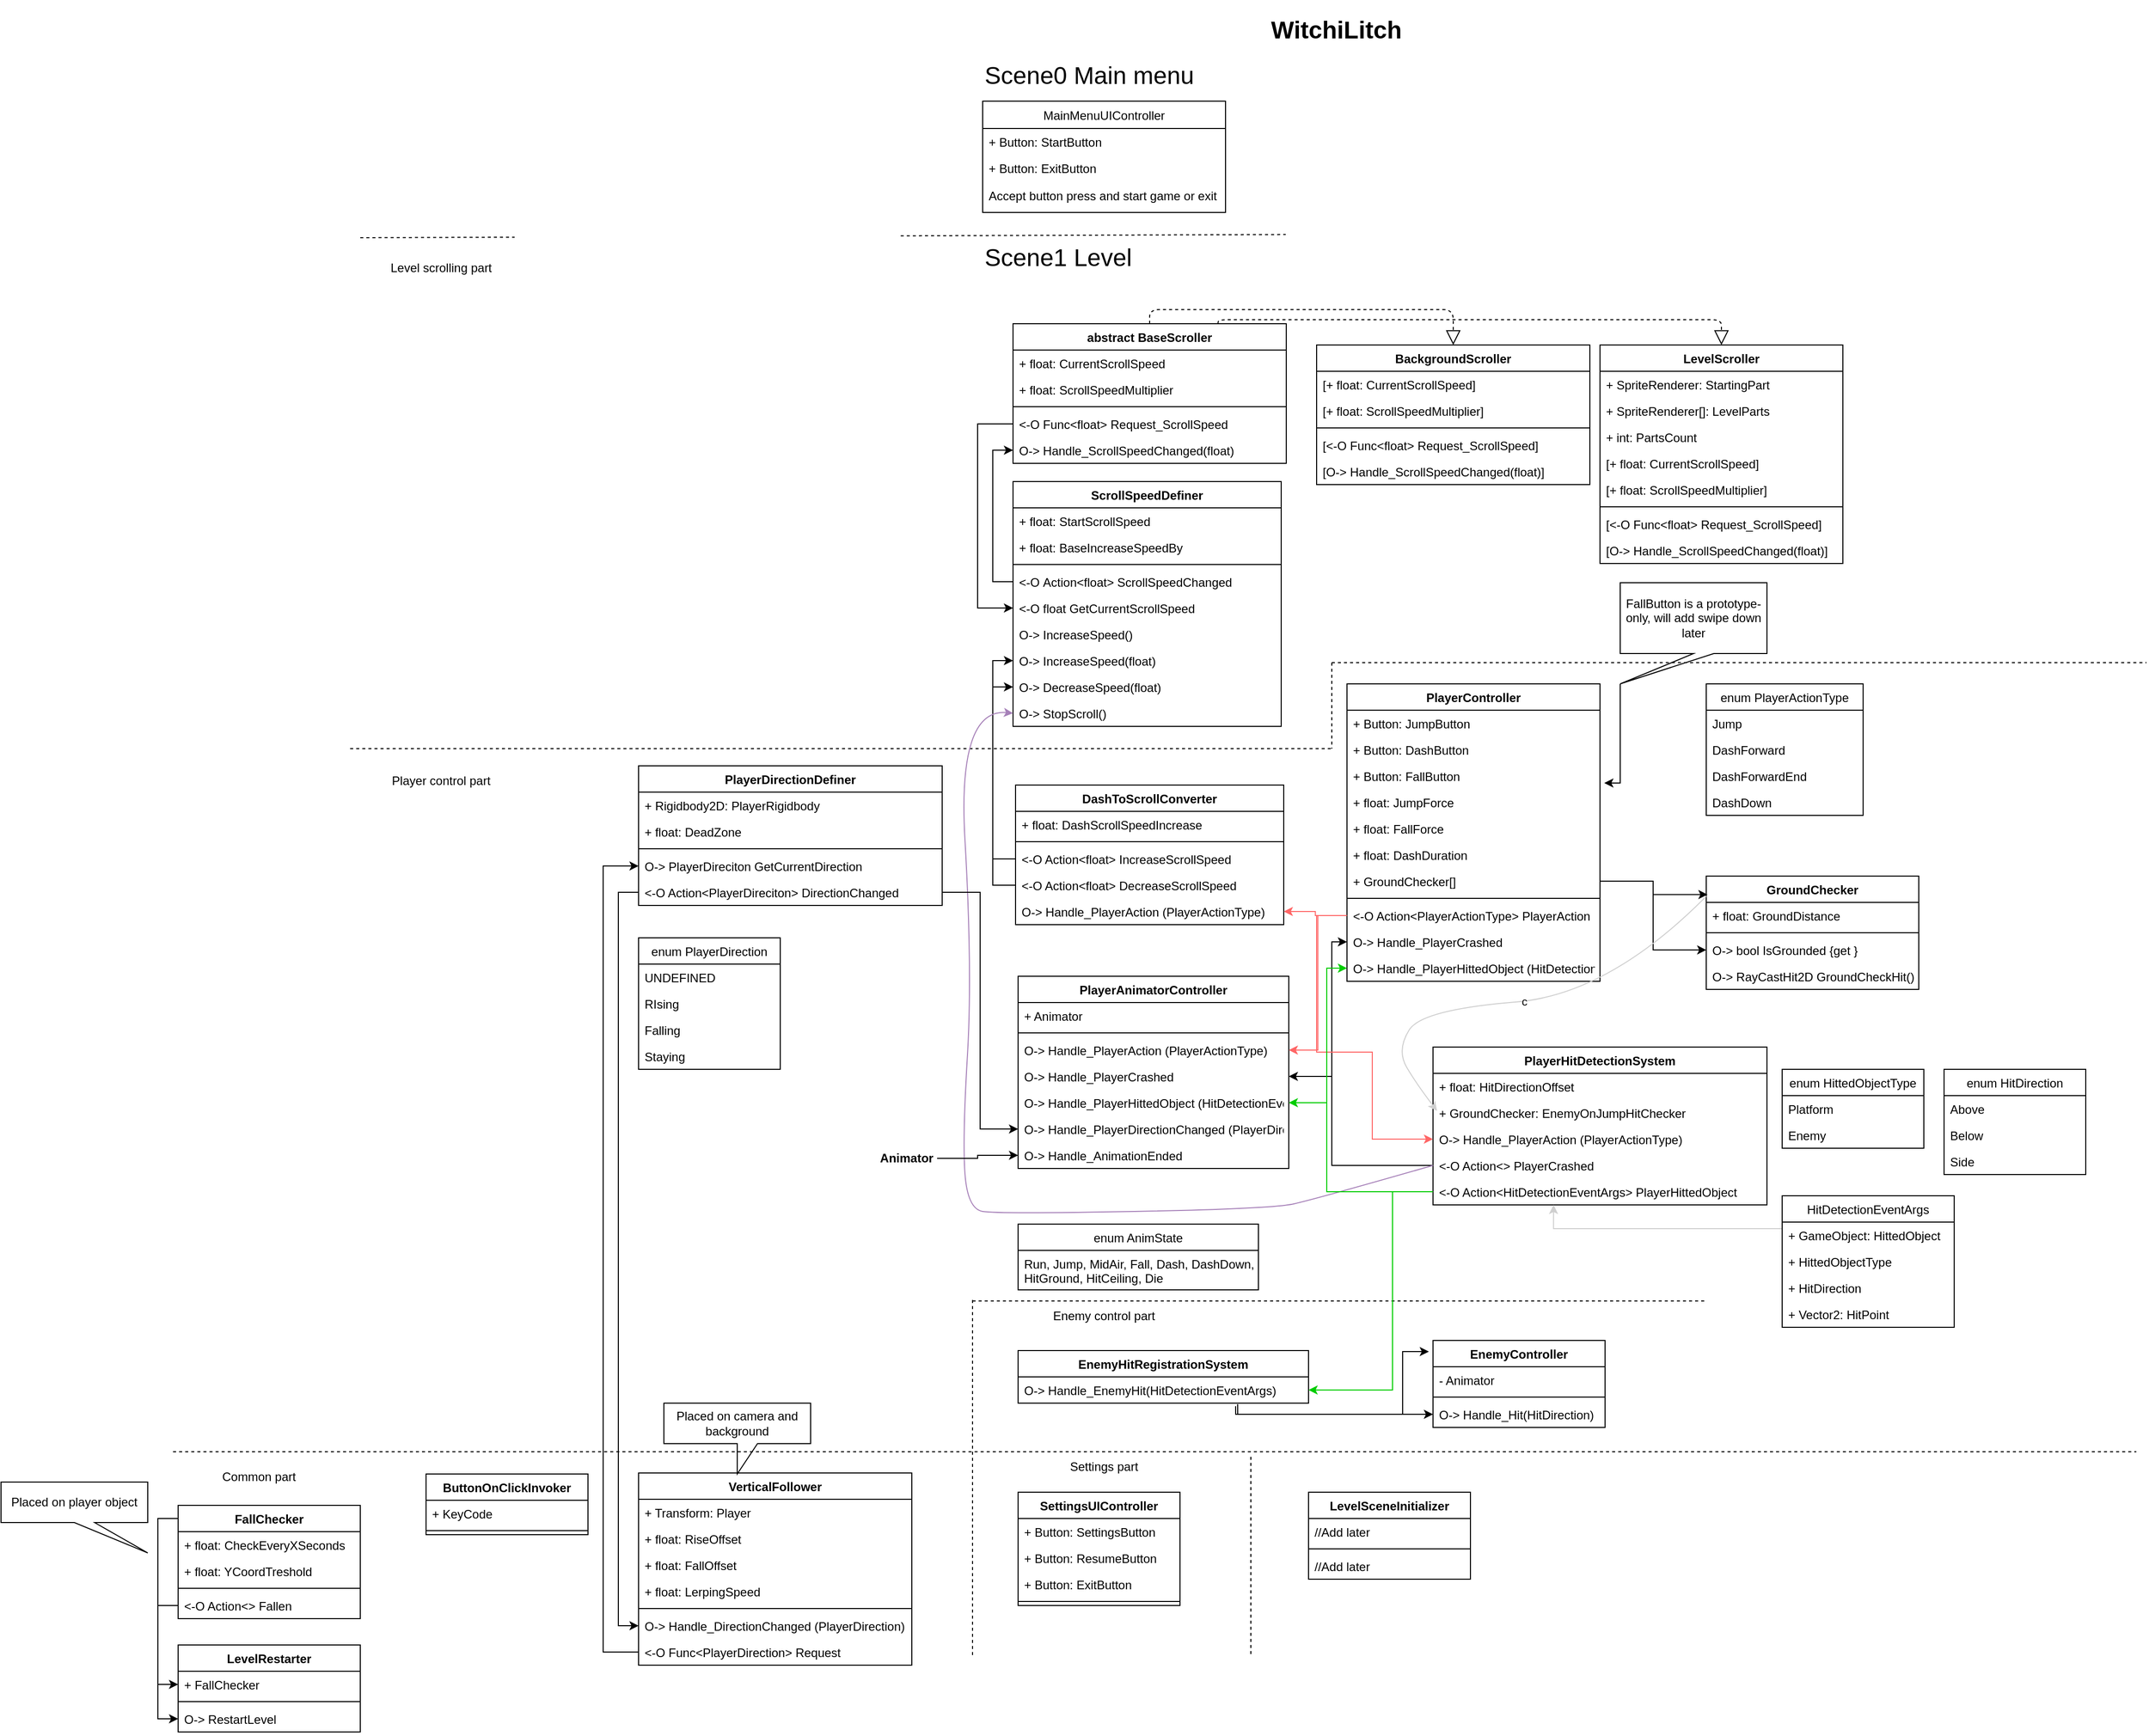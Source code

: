 <mxfile version="12.6.4" type="device"><diagram id="8ktbGGXsywtaybYySJdq" name="Page-1"><mxGraphModel dx="2234" dy="1634" grid="1" gridSize="5" guides="1" tooltips="1" connect="1" arrows="1" fold="1" page="0" pageScale="1" pageWidth="1169" pageHeight="1654" background="#ffffff" math="0" shadow="0"><root><mxCell id="0"/><mxCell id="1" parent="0"/><mxCell id="awAtWHLLjPPu288ge3dJ-1" value="&lt;h1&gt;WitchiLitch&lt;/h1&gt;" style="text;html=1;strokeColor=none;fillColor=none;spacing=5;spacingTop=-20;whiteSpace=wrap;overflow=hidden;rounded=0;" parent="1" vertex="1"><mxGeometry x="290" y="10" width="140" height="40" as="geometry"/></mxCell><mxCell id="awAtWHLLjPPu288ge3dJ-2" value="MainMenuUIController" style="swimlane;fontStyle=0;childLayout=stackLayout;horizontal=1;startSize=27;fillColor=none;horizontalStack=0;resizeParent=1;resizeParentMax=0;resizeLast=0;collapsible=1;marginBottom=0;" parent="1" vertex="1"><mxGeometry x="10" y="100" width="240" height="110" as="geometry"><mxRectangle x="130" y="160" width="150" height="26" as="alternateBounds"/></mxGeometry></mxCell><mxCell id="awAtWHLLjPPu288ge3dJ-3" value="+ Button: StartButton" style="text;strokeColor=none;fillColor=none;align=left;verticalAlign=top;spacingLeft=4;spacingRight=4;overflow=hidden;rotatable=0;points=[[0,0.5],[1,0.5]];portConstraint=eastwest;" parent="awAtWHLLjPPu288ge3dJ-2" vertex="1"><mxGeometry y="27" width="240" height="26" as="geometry"/></mxCell><mxCell id="awAtWHLLjPPu288ge3dJ-8" value="+ Button: ExitButton" style="text;strokeColor=none;fillColor=none;align=left;verticalAlign=top;spacingLeft=4;spacingRight=4;overflow=hidden;rotatable=0;points=[[0,0.5],[1,0.5]];portConstraint=eastwest;" parent="awAtWHLLjPPu288ge3dJ-2" vertex="1"><mxGeometry y="53" width="240" height="27" as="geometry"/></mxCell><mxCell id="awAtWHLLjPPu288ge3dJ-6" value="Accept button press and start game or exit" style="text;strokeColor=none;fillColor=none;align=left;verticalAlign=top;spacingLeft=4;spacingRight=4;overflow=hidden;rotatable=0;points=[[0,0.5],[1,0.5]];portConstraint=eastwest;" parent="awAtWHLLjPPu288ge3dJ-2" vertex="1"><mxGeometry y="80" width="240" height="30" as="geometry"/></mxCell><mxCell id="awAtWHLLjPPu288ge3dJ-10" value="" style="endArrow=none;dashed=1;html=1;" parent="1" edge="1"><mxGeometry width="50" height="50" relative="1" as="geometry"><mxPoint x="-605" y="235" as="sourcePoint"/><mxPoint x="820" y="230" as="targetPoint"/></mxGeometry></mxCell><mxCell id="awAtWHLLjPPu288ge3dJ-11" value="&lt;font style=&quot;font-size: 24px&quot;&gt;Scene0 Main menu&lt;/font&gt;" style="text;html=1;strokeColor=none;fillColor=none;align=left;verticalAlign=middle;whiteSpace=wrap;rounded=0;" parent="1" vertex="1"><mxGeometry x="10" y="50" width="230" height="50" as="geometry"/></mxCell><mxCell id="awAtWHLLjPPu288ge3dJ-12" value="&lt;font style=&quot;font-size: 24px&quot;&gt;Scene1 Level&lt;/font&gt;" style="text;html=1;strokeColor=none;fillColor=none;align=left;verticalAlign=middle;whiteSpace=wrap;rounded=0;" parent="1" vertex="1"><mxGeometry x="10" y="230" width="230" height="50" as="geometry"/></mxCell><mxCell id="awAtWHLLjPPu288ge3dJ-15" value="Level scrolling part" style="text;html=1;strokeColor=none;fillColor=none;align=center;verticalAlign=middle;whiteSpace=wrap;rounded=0;" parent="1" vertex="1"><mxGeometry x="-610" y="250" width="170" height="30" as="geometry"/></mxCell><mxCell id="awAtWHLLjPPu288ge3dJ-26" value="LevelScroller" style="swimlane;fontStyle=1;align=center;verticalAlign=top;childLayout=stackLayout;horizontal=1;startSize=26;horizontalStack=0;resizeParent=1;resizeParentMax=0;resizeLast=0;collapsible=1;marginBottom=0;" parent="1" vertex="1"><mxGeometry x="620" y="341" width="240" height="216" as="geometry"/></mxCell><mxCell id="awAtWHLLjPPu288ge3dJ-27" value="+ SpriteRenderer: StartingPart" style="text;strokeColor=none;fillColor=none;align=left;verticalAlign=top;spacingLeft=4;spacingRight=4;overflow=hidden;rotatable=0;points=[[0,0.5],[1,0.5]];portConstraint=eastwest;" parent="awAtWHLLjPPu288ge3dJ-26" vertex="1"><mxGeometry y="26" width="240" height="26" as="geometry"/></mxCell><mxCell id="fSL7sHChhO4Z-MWsc5X_-3" value="+ SpriteRenderer[]: LevelParts" style="text;strokeColor=none;fillColor=none;align=left;verticalAlign=top;spacingLeft=4;spacingRight=4;overflow=hidden;rotatable=0;points=[[0,0.5],[1,0.5]];portConstraint=eastwest;" parent="awAtWHLLjPPu288ge3dJ-26" vertex="1"><mxGeometry y="52" width="240" height="26" as="geometry"/></mxCell><mxCell id="fSL7sHChhO4Z-MWsc5X_-4" value="+ int: PartsCount" style="text;strokeColor=none;fillColor=none;align=left;verticalAlign=top;spacingLeft=4;spacingRight=4;overflow=hidden;rotatable=0;points=[[0,0.5],[1,0.5]];portConstraint=eastwest;" parent="awAtWHLLjPPu288ge3dJ-26" vertex="1"><mxGeometry y="78" width="240" height="26" as="geometry"/></mxCell><mxCell id="fSL7sHChhO4Z-MWsc5X_-6" value="[+ float: CurrentScrollSpeed]" style="text;strokeColor=none;fillColor=none;align=left;verticalAlign=top;spacingLeft=4;spacingRight=4;overflow=hidden;rotatable=0;points=[[0,0.5],[1,0.5]];portConstraint=eastwest;" parent="awAtWHLLjPPu288ge3dJ-26" vertex="1"><mxGeometry y="104" width="240" height="26" as="geometry"/></mxCell><mxCell id="fSL7sHChhO4Z-MWsc5X_-14" value="[+ float: ScrollSpeedMultiplier]" style="text;strokeColor=none;fillColor=none;align=left;verticalAlign=top;spacingLeft=4;spacingRight=4;overflow=hidden;rotatable=0;points=[[0,0.5],[1,0.5]];portConstraint=eastwest;" parent="awAtWHLLjPPu288ge3dJ-26" vertex="1"><mxGeometry y="130" width="240" height="26" as="geometry"/></mxCell><mxCell id="awAtWHLLjPPu288ge3dJ-28" value="" style="line;strokeWidth=1;fillColor=none;align=left;verticalAlign=middle;spacingTop=-1;spacingLeft=3;spacingRight=3;rotatable=0;labelPosition=right;points=[];portConstraint=eastwest;" parent="awAtWHLLjPPu288ge3dJ-26" vertex="1"><mxGeometry y="156" width="240" height="8" as="geometry"/></mxCell><mxCell id="awAtWHLLjPPu288ge3dJ-29" value="[&lt;-O Func&lt;float&gt; Request_ScrollSpeed]" style="text;strokeColor=none;fillColor=none;align=left;verticalAlign=top;spacingLeft=4;spacingRight=4;overflow=hidden;rotatable=0;points=[[0,0.5],[1,0.5]];portConstraint=eastwest;" parent="awAtWHLLjPPu288ge3dJ-26" vertex="1"><mxGeometry y="164" width="240" height="26" as="geometry"/></mxCell><mxCell id="fSL7sHChhO4Z-MWsc5X_-15" value="[O-&gt; Handle_ScrollSpeedChanged(float)]" style="text;strokeColor=none;fillColor=none;align=left;verticalAlign=top;spacingLeft=4;spacingRight=4;overflow=hidden;rotatable=0;points=[[0,0.5],[1,0.5]];portConstraint=eastwest;" parent="awAtWHLLjPPu288ge3dJ-26" vertex="1"><mxGeometry y="190" width="240" height="26" as="geometry"/></mxCell><mxCell id="awAtWHLLjPPu288ge3dJ-38" value="BackgroundScroller" style="swimlane;fontStyle=1;align=center;verticalAlign=top;childLayout=stackLayout;horizontal=1;startSize=26;horizontalStack=0;resizeParent=1;resizeParentMax=0;resizeLast=0;collapsible=1;marginBottom=0;" parent="1" vertex="1"><mxGeometry x="340" y="341" width="270" height="138" as="geometry"/></mxCell><mxCell id="awAtWHLLjPPu288ge3dJ-42" value="[+ float: CurrentScrollSpeed]" style="text;strokeColor=none;fillColor=none;align=left;verticalAlign=top;spacingLeft=4;spacingRight=4;overflow=hidden;rotatable=0;points=[[0,0.5],[1,0.5]];portConstraint=eastwest;" parent="awAtWHLLjPPu288ge3dJ-38" vertex="1"><mxGeometry y="26" width="270" height="26" as="geometry"/></mxCell><mxCell id="awAtWHLLjPPu288ge3dJ-39" value="[+ float: ScrollSpeedMultiplier]" style="text;strokeColor=none;fillColor=none;align=left;verticalAlign=top;spacingLeft=4;spacingRight=4;overflow=hidden;rotatable=0;points=[[0,0.5],[1,0.5]];portConstraint=eastwest;" parent="awAtWHLLjPPu288ge3dJ-38" vertex="1"><mxGeometry y="52" width="270" height="26" as="geometry"/></mxCell><mxCell id="awAtWHLLjPPu288ge3dJ-40" value="" style="line;strokeWidth=1;fillColor=none;align=left;verticalAlign=middle;spacingTop=-1;spacingLeft=3;spacingRight=3;rotatable=0;labelPosition=right;points=[];portConstraint=eastwest;" parent="awAtWHLLjPPu288ge3dJ-38" vertex="1"><mxGeometry y="78" width="270" height="8" as="geometry"/></mxCell><mxCell id="awAtWHLLjPPu288ge3dJ-41" value="[&lt;-O Func&lt;float&gt; Request_ScrollSpeed]" style="text;strokeColor=none;fillColor=none;align=left;verticalAlign=top;spacingLeft=4;spacingRight=4;overflow=hidden;rotatable=0;points=[[0,0.5],[1,0.5]];portConstraint=eastwest;" parent="awAtWHLLjPPu288ge3dJ-38" vertex="1"><mxGeometry y="86" width="270" height="26" as="geometry"/></mxCell><mxCell id="fSL7sHChhO4Z-MWsc5X_-13" value="[O-&gt; Handle_ScrollSpeedChanged(float)]" style="text;strokeColor=none;fillColor=none;align=left;verticalAlign=top;spacingLeft=4;spacingRight=4;overflow=hidden;rotatable=0;points=[[0,0.5],[1,0.5]];portConstraint=eastwest;" parent="awAtWHLLjPPu288ge3dJ-38" vertex="1"><mxGeometry y="112" width="270" height="26" as="geometry"/></mxCell><mxCell id="awAtWHLLjPPu288ge3dJ-43" value="abstract BaseScroller" style="swimlane;fontStyle=1;align=center;verticalAlign=top;childLayout=stackLayout;horizontal=1;startSize=26;horizontalStack=0;resizeParent=1;resizeParentMax=0;resizeLast=0;collapsible=1;marginBottom=0;" parent="1" vertex="1"><mxGeometry x="40" y="320" width="270" height="138" as="geometry"/></mxCell><mxCell id="awAtWHLLjPPu288ge3dJ-44" value="+ float: CurrentScrollSpeed" style="text;strokeColor=none;fillColor=none;align=left;verticalAlign=top;spacingLeft=4;spacingRight=4;overflow=hidden;rotatable=0;points=[[0,0.5],[1,0.5]];portConstraint=eastwest;" parent="awAtWHLLjPPu288ge3dJ-43" vertex="1"><mxGeometry y="26" width="270" height="26" as="geometry"/></mxCell><mxCell id="fSL7sHChhO4Z-MWsc5X_-12" value="+ float: ScrollSpeedMultiplier" style="text;strokeColor=none;fillColor=none;align=left;verticalAlign=top;spacingLeft=4;spacingRight=4;overflow=hidden;rotatable=0;points=[[0,0.5],[1,0.5]];portConstraint=eastwest;" parent="awAtWHLLjPPu288ge3dJ-43" vertex="1"><mxGeometry y="52" width="270" height="26" as="geometry"/></mxCell><mxCell id="awAtWHLLjPPu288ge3dJ-45" value="" style="line;strokeWidth=1;fillColor=none;align=left;verticalAlign=middle;spacingTop=-1;spacingLeft=3;spacingRight=3;rotatable=0;labelPosition=right;points=[];portConstraint=eastwest;" parent="awAtWHLLjPPu288ge3dJ-43" vertex="1"><mxGeometry y="78" width="270" height="8" as="geometry"/></mxCell><mxCell id="fSL7sHChhO4Z-MWsc5X_-7" value="&lt;-O Func&lt;float&gt; Request_ScrollSpeed" style="text;strokeColor=none;fillColor=none;align=left;verticalAlign=top;spacingLeft=4;spacingRight=4;overflow=hidden;rotatable=0;points=[[0,0.5],[1,0.5]];portConstraint=eastwest;" parent="awAtWHLLjPPu288ge3dJ-43" vertex="1"><mxGeometry y="86" width="270" height="26" as="geometry"/></mxCell><mxCell id="awAtWHLLjPPu288ge3dJ-46" value="O-&gt; Handle_ScrollSpeedChanged(float)" style="text;strokeColor=none;fillColor=none;align=left;verticalAlign=top;spacingLeft=4;spacingRight=4;overflow=hidden;rotatable=0;points=[[0,0.5],[1,0.5]];portConstraint=eastwest;" parent="awAtWHLLjPPu288ge3dJ-43" vertex="1"><mxGeometry y="112" width="270" height="26" as="geometry"/></mxCell><mxCell id="awAtWHLLjPPu288ge3dJ-65" value="ScrollSpeedDefiner" style="swimlane;fontStyle=1;align=center;verticalAlign=top;childLayout=stackLayout;horizontal=1;startSize=26;horizontalStack=0;resizeParent=1;resizeParentMax=0;resizeLast=0;collapsible=1;marginBottom=0;" parent="1" vertex="1"><mxGeometry x="40" y="476" width="265" height="242" as="geometry"/></mxCell><mxCell id="awAtWHLLjPPu288ge3dJ-66" value="+ float: StartScrollSpeed" style="text;strokeColor=none;fillColor=none;align=left;verticalAlign=top;spacingLeft=4;spacingRight=4;overflow=hidden;rotatable=0;points=[[0,0.5],[1,0.5]];portConstraint=eastwest;" parent="awAtWHLLjPPu288ge3dJ-65" vertex="1"><mxGeometry y="26" width="265" height="26" as="geometry"/></mxCell><mxCell id="awAtWHLLjPPu288ge3dJ-111" value="+ float: BaseIncreaseSpeedBy" style="text;strokeColor=none;fillColor=none;align=left;verticalAlign=top;spacingLeft=4;spacingRight=4;overflow=hidden;rotatable=0;points=[[0,0.5],[1,0.5]];portConstraint=eastwest;" parent="awAtWHLLjPPu288ge3dJ-65" vertex="1"><mxGeometry y="52" width="265" height="26" as="geometry"/></mxCell><mxCell id="awAtWHLLjPPu288ge3dJ-67" value="" style="line;strokeWidth=1;fillColor=none;align=left;verticalAlign=middle;spacingTop=-1;spacingLeft=3;spacingRight=3;rotatable=0;labelPosition=right;points=[];portConstraint=eastwest;" parent="awAtWHLLjPPu288ge3dJ-65" vertex="1"><mxGeometry y="78" width="265" height="8" as="geometry"/></mxCell><mxCell id="awAtWHLLjPPu288ge3dJ-71" value="&lt;-O Action&lt;float&gt; ScrollSpeedChanged" style="text;strokeColor=none;fillColor=none;align=left;verticalAlign=top;spacingLeft=4;spacingRight=4;overflow=hidden;rotatable=0;points=[[0,0.5],[1,0.5]];portConstraint=eastwest;" parent="awAtWHLLjPPu288ge3dJ-65" vertex="1"><mxGeometry y="86" width="265" height="26" as="geometry"/></mxCell><mxCell id="awAtWHLLjPPu288ge3dJ-68" value="&lt;-O float GetCurrentScrollSpeed" style="text;strokeColor=none;fillColor=none;align=left;verticalAlign=top;spacingLeft=4;spacingRight=4;overflow=hidden;rotatable=0;points=[[0,0.5],[1,0.5]];portConstraint=eastwest;" parent="awAtWHLLjPPu288ge3dJ-65" vertex="1"><mxGeometry y="112" width="265" height="26" as="geometry"/></mxCell><mxCell id="awAtWHLLjPPu288ge3dJ-110" value="O-&gt; IncreaseSpeed()" style="text;strokeColor=none;fillColor=none;align=left;verticalAlign=top;spacingLeft=4;spacingRight=4;overflow=hidden;rotatable=0;points=[[0,0.5],[1,0.5]];portConstraint=eastwest;" parent="awAtWHLLjPPu288ge3dJ-65" vertex="1"><mxGeometry y="138" width="265" height="26" as="geometry"/></mxCell><mxCell id="awAtWHLLjPPu288ge3dJ-112" value="O-&gt; IncreaseSpeed(float)" style="text;strokeColor=none;fillColor=none;align=left;verticalAlign=top;spacingLeft=4;spacingRight=4;overflow=hidden;rotatable=0;points=[[0,0.5],[1,0.5]];portConstraint=eastwest;" parent="awAtWHLLjPPu288ge3dJ-65" vertex="1"><mxGeometry y="164" width="265" height="26" as="geometry"/></mxCell><mxCell id="awAtWHLLjPPu288ge3dJ-98" value="O-&gt; DecreaseSpeed(float)" style="text;strokeColor=none;fillColor=none;align=left;verticalAlign=top;spacingLeft=4;spacingRight=4;overflow=hidden;rotatable=0;points=[[0,0.5],[1,0.5]];portConstraint=eastwest;" parent="awAtWHLLjPPu288ge3dJ-65" vertex="1"><mxGeometry y="190" width="265" height="26" as="geometry"/></mxCell><mxCell id="awAtWHLLjPPu288ge3dJ-233" value="O-&gt; StopScroll()" style="text;strokeColor=none;fillColor=none;align=left;verticalAlign=top;spacingLeft=4;spacingRight=4;overflow=hidden;rotatable=0;points=[[0,0.5],[1,0.5]];portConstraint=eastwest;" parent="awAtWHLLjPPu288ge3dJ-65" vertex="1"><mxGeometry y="216" width="265" height="26" as="geometry"/></mxCell><mxCell id="awAtWHLLjPPu288ge3dJ-79" style="edgeStyle=orthogonalEdgeStyle;rounded=0;orthogonalLoop=1;jettySize=auto;html=1;exitX=0;exitY=0.5;exitDx=0;exitDy=0;entryX=0;entryY=0.5;entryDx=0;entryDy=0;" parent="1" source="awAtWHLLjPPu288ge3dJ-71" target="awAtWHLLjPPu288ge3dJ-46" edge="1"><mxGeometry relative="1" as="geometry"/></mxCell><mxCell id="awAtWHLLjPPu288ge3dJ-82" value="" style="endArrow=block;dashed=1;endFill=0;endSize=12;html=1;exitX=0.5;exitY=0;exitDx=0;exitDy=0;entryX=0.5;entryY=0;entryDx=0;entryDy=0;" parent="1" source="awAtWHLLjPPu288ge3dJ-43" target="awAtWHLLjPPu288ge3dJ-38" edge="1"><mxGeometry width="160" relative="1" as="geometry"><mxPoint x="310" y="246" as="sourcePoint"/><mxPoint x="455" y="276" as="targetPoint"/><Array as="points"><mxPoint x="175" y="306"/><mxPoint x="475" y="306"/></Array></mxGeometry></mxCell><mxCell id="awAtWHLLjPPu288ge3dJ-83" value="" style="endArrow=block;dashed=1;endFill=0;endSize=12;html=1;exitX=0.75;exitY=0;exitDx=0;exitDy=0;entryX=0.5;entryY=0;entryDx=0;entryDy=0;" parent="1" source="awAtWHLLjPPu288ge3dJ-43" target="awAtWHLLjPPu288ge3dJ-26" edge="1"><mxGeometry width="160" relative="1" as="geometry"><mxPoint x="180" y="346" as="sourcePoint"/><mxPoint x="480" y="346" as="targetPoint"/><Array as="points"><mxPoint x="243" y="316"/><mxPoint x="740" y="316"/></Array></mxGeometry></mxCell><mxCell id="awAtWHLLjPPu288ge3dJ-100" value="Player control part" style="text;html=1;strokeColor=none;fillColor=none;align=center;verticalAlign=middle;whiteSpace=wrap;rounded=0;" parent="1" vertex="1"><mxGeometry x="-610" y="757" width="170" height="30" as="geometry"/></mxCell><mxCell id="awAtWHLLjPPu288ge3dJ-102" value="" style="endArrow=none;dashed=1;html=1;" parent="1" edge="1"><mxGeometry width="50" height="50" relative="1" as="geometry"><mxPoint x="-615" y="740" as="sourcePoint"/><mxPoint x="355" y="740" as="targetPoint"/></mxGeometry></mxCell><mxCell id="awAtWHLLjPPu288ge3dJ-103" value="PlayerController" style="swimlane;fontStyle=1;align=center;verticalAlign=top;childLayout=stackLayout;horizontal=1;startSize=26;horizontalStack=0;resizeParent=1;resizeParentMax=0;resizeLast=0;collapsible=1;marginBottom=0;shadow=0;fillColor=none;" parent="1" vertex="1"><mxGeometry x="370" y="676" width="250" height="294" as="geometry"/></mxCell><mxCell id="awAtWHLLjPPu288ge3dJ-104" value="+ Button: JumpButton" style="text;strokeColor=none;fillColor=none;align=left;verticalAlign=top;spacingLeft=4;spacingRight=4;overflow=hidden;rotatable=0;points=[[0,0.5],[1,0.5]];portConstraint=eastwest;" parent="awAtWHLLjPPu288ge3dJ-103" vertex="1"><mxGeometry y="26" width="250" height="26" as="geometry"/></mxCell><mxCell id="awAtWHLLjPPu288ge3dJ-114" value="+ Button: DashButton" style="text;strokeColor=none;fillColor=none;align=left;verticalAlign=top;spacingLeft=4;spacingRight=4;overflow=hidden;rotatable=0;points=[[0,0.5],[1,0.5]];portConstraint=eastwest;" parent="awAtWHLLjPPu288ge3dJ-103" vertex="1"><mxGeometry y="52" width="250" height="26" as="geometry"/></mxCell><mxCell id="awAtWHLLjPPu288ge3dJ-107" value="+ Button: FallButton" style="text;strokeColor=none;fillColor=none;align=left;verticalAlign=top;spacingLeft=4;spacingRight=4;overflow=hidden;rotatable=0;points=[[0,0.5],[1,0.5]];portConstraint=eastwest;" parent="awAtWHLLjPPu288ge3dJ-103" vertex="1"><mxGeometry y="78" width="250" height="26" as="geometry"/></mxCell><mxCell id="ze5XOn83Qj4UKIVyoejS-2" value="+ float: JumpForce" style="text;strokeColor=none;fillColor=none;align=left;verticalAlign=top;spacingLeft=4;spacingRight=4;overflow=hidden;rotatable=0;points=[[0,0.5],[1,0.5]];portConstraint=eastwest;" parent="awAtWHLLjPPu288ge3dJ-103" vertex="1"><mxGeometry y="104" width="250" height="26" as="geometry"/></mxCell><mxCell id="ze5XOn83Qj4UKIVyoejS-3" value="+ float: FallForce" style="text;strokeColor=none;fillColor=none;align=left;verticalAlign=top;spacingLeft=4;spacingRight=4;overflow=hidden;rotatable=0;points=[[0,0.5],[1,0.5]];portConstraint=eastwest;" parent="awAtWHLLjPPu288ge3dJ-103" vertex="1"><mxGeometry y="130" width="250" height="26" as="geometry"/></mxCell><mxCell id="Of3jwkAB5MkIezkfdHKB-35" value="+ float: DashDuration" style="text;strokeColor=none;fillColor=none;align=left;verticalAlign=top;spacingLeft=4;spacingRight=4;overflow=hidden;rotatable=0;points=[[0,0.5],[1,0.5]];portConstraint=eastwest;" parent="awAtWHLLjPPu288ge3dJ-103" vertex="1"><mxGeometry y="156" width="250" height="26" as="geometry"/></mxCell><mxCell id="awAtWHLLjPPu288ge3dJ-132" value="+ GroundChecker[]" style="text;strokeColor=none;fillColor=none;align=left;verticalAlign=top;spacingLeft=4;spacingRight=4;overflow=hidden;rotatable=0;points=[[0,0.5],[1,0.5]];portConstraint=eastwest;" parent="awAtWHLLjPPu288ge3dJ-103" vertex="1"><mxGeometry y="182" width="250" height="26" as="geometry"/></mxCell><mxCell id="awAtWHLLjPPu288ge3dJ-105" value="" style="line;strokeWidth=1;fillColor=none;align=left;verticalAlign=middle;spacingTop=-1;spacingLeft=3;spacingRight=3;rotatable=0;labelPosition=right;points=[];portConstraint=eastwest;" parent="awAtWHLLjPPu288ge3dJ-103" vertex="1"><mxGeometry y="208" width="250" height="8" as="geometry"/></mxCell><mxCell id="awAtWHLLjPPu288ge3dJ-106" value="&lt;-O Action&lt;PlayerActionType&gt; PlayerAction" style="text;strokeColor=none;fillColor=none;align=left;verticalAlign=top;spacingLeft=4;spacingRight=4;overflow=hidden;rotatable=0;points=[[0,0.5],[1,0.5]];portConstraint=eastwest;" parent="awAtWHLLjPPu288ge3dJ-103" vertex="1"><mxGeometry y="216" width="250" height="26" as="geometry"/></mxCell><mxCell id="awAtWHLLjPPu288ge3dJ-207" value="O-&gt; Handle_PlayerCrashed" style="text;strokeColor=none;fillColor=none;align=left;verticalAlign=top;spacingLeft=4;spacingRight=4;overflow=hidden;rotatable=0;points=[[0,0.5],[1,0.5]];portConstraint=eastwest;" parent="awAtWHLLjPPu288ge3dJ-103" vertex="1"><mxGeometry y="242" width="250" height="26" as="geometry"/></mxCell><mxCell id="Cay-AAyr7phDqxTvwYgJ-14" value="O-&gt; Handle_PlayerHittedObject (HitDetectionEventArgs)" style="text;strokeColor=none;fillColor=none;align=left;verticalAlign=top;spacingLeft=4;spacingRight=4;overflow=hidden;rotatable=0;points=[[0,0.5],[1,0.5]];portConstraint=eastwest;" parent="awAtWHLLjPPu288ge3dJ-103" vertex="1"><mxGeometry y="268" width="250" height="26" as="geometry"/></mxCell><mxCell id="awAtWHLLjPPu288ge3dJ-117" style="edgeStyle=orthogonalEdgeStyle;rounded=0;orthogonalLoop=1;jettySize=auto;html=1;exitX=0;exitY=0;exitDx=0;exitDy=100;exitPerimeter=0;entryX=1.017;entryY=0.769;entryDx=0;entryDy=0;entryPerimeter=0;" parent="1" source="awAtWHLLjPPu288ge3dJ-115" target="awAtWHLLjPPu288ge3dJ-107" edge="1"><mxGeometry relative="1" as="geometry"><Array as="points"><mxPoint x="640" y="774"/></Array></mxGeometry></mxCell><mxCell id="awAtWHLLjPPu288ge3dJ-115" value="FallButton is a prototype-only, will add swipe down later" style="shape=callout;whiteSpace=wrap;html=1;perimeter=calloutPerimeter;shadow=0;fillColor=none;position2=0;" parent="1" vertex="1"><mxGeometry x="640" y="576" width="145" height="100" as="geometry"/></mxCell><mxCell id="awAtWHLLjPPu288ge3dJ-125" value="GroundChecker" style="swimlane;fontStyle=1;align=center;verticalAlign=top;childLayout=stackLayout;horizontal=1;startSize=26;horizontalStack=0;resizeParent=1;resizeParentMax=0;resizeLast=0;collapsible=1;marginBottom=0;shadow=0;fillColor=none;" parent="1" vertex="1"><mxGeometry x="725" y="866" width="210" height="112" as="geometry"/></mxCell><mxCell id="awAtWHLLjPPu288ge3dJ-126" value="+ float: GroundDistance" style="text;strokeColor=none;fillColor=none;align=left;verticalAlign=top;spacingLeft=4;spacingRight=4;overflow=hidden;rotatable=0;points=[[0,0.5],[1,0.5]];portConstraint=eastwest;" parent="awAtWHLLjPPu288ge3dJ-125" vertex="1"><mxGeometry y="26" width="210" height="26" as="geometry"/></mxCell><mxCell id="awAtWHLLjPPu288ge3dJ-129" value="" style="line;strokeWidth=1;fillColor=none;align=left;verticalAlign=middle;spacingTop=-1;spacingLeft=3;spacingRight=3;rotatable=0;labelPosition=right;points=[];portConstraint=eastwest;" parent="awAtWHLLjPPu288ge3dJ-125" vertex="1"><mxGeometry y="52" width="210" height="8" as="geometry"/></mxCell><mxCell id="awAtWHLLjPPu288ge3dJ-130" value="O-&gt; bool IsGrounded {get }" style="text;strokeColor=none;fillColor=none;align=left;verticalAlign=top;spacingLeft=4;spacingRight=4;overflow=hidden;rotatable=0;points=[[0,0.5],[1,0.5]];portConstraint=eastwest;" parent="awAtWHLLjPPu288ge3dJ-125" vertex="1"><mxGeometry y="60" width="210" height="26" as="geometry"/></mxCell><mxCell id="Cay-AAyr7phDqxTvwYgJ-12" value="O-&gt; RayCastHit2D GroundCheckHit()" style="text;strokeColor=none;fillColor=none;align=left;verticalAlign=top;spacingLeft=4;spacingRight=4;overflow=hidden;rotatable=0;points=[[0,0.5],[1,0.5]];portConstraint=eastwest;" parent="awAtWHLLjPPu288ge3dJ-125" vertex="1"><mxGeometry y="86" width="210" height="26" as="geometry"/></mxCell><mxCell id="awAtWHLLjPPu288ge3dJ-133" style="edgeStyle=orthogonalEdgeStyle;rounded=0;orthogonalLoop=1;jettySize=auto;html=1;exitX=1;exitY=0.5;exitDx=0;exitDy=0;entryX=0.006;entryY=0.163;entryDx=0;entryDy=0;entryPerimeter=0;" parent="1" source="awAtWHLLjPPu288ge3dJ-132" target="awAtWHLLjPPu288ge3dJ-125" edge="1"><mxGeometry relative="1" as="geometry"/></mxCell><mxCell id="awAtWHLLjPPu288ge3dJ-134" style="edgeStyle=orthogonalEdgeStyle;rounded=0;orthogonalLoop=1;jettySize=auto;html=1;exitX=1;exitY=0.5;exitDx=0;exitDy=0;entryX=0;entryY=0.5;entryDx=0;entryDy=0;" parent="1" source="awAtWHLLjPPu288ge3dJ-132" target="awAtWHLLjPPu288ge3dJ-130" edge="1"><mxGeometry relative="1" as="geometry"/></mxCell><mxCell id="awAtWHLLjPPu288ge3dJ-136" value="DashToScrollConverter" style="swimlane;fontStyle=1;align=center;verticalAlign=top;childLayout=stackLayout;horizontal=1;startSize=26;horizontalStack=0;resizeParent=1;resizeParentMax=0;resizeLast=0;collapsible=1;marginBottom=0;shadow=0;fillColor=none;" parent="1" vertex="1"><mxGeometry x="42.5" y="776" width="265" height="138" as="geometry"/></mxCell><mxCell id="awAtWHLLjPPu288ge3dJ-137" value="+ float: DashScrollSpeedIncrease" style="text;strokeColor=none;fillColor=none;align=left;verticalAlign=top;spacingLeft=4;spacingRight=4;overflow=hidden;rotatable=0;points=[[0,0.5],[1,0.5]];portConstraint=eastwest;" parent="awAtWHLLjPPu288ge3dJ-136" vertex="1"><mxGeometry y="26" width="265" height="26" as="geometry"/></mxCell><mxCell id="awAtWHLLjPPu288ge3dJ-138" value="" style="line;strokeWidth=1;fillColor=none;align=left;verticalAlign=middle;spacingTop=-1;spacingLeft=3;spacingRight=3;rotatable=0;labelPosition=right;points=[];portConstraint=eastwest;" parent="awAtWHLLjPPu288ge3dJ-136" vertex="1"><mxGeometry y="52" width="265" height="8" as="geometry"/></mxCell><mxCell id="awAtWHLLjPPu288ge3dJ-142" value="&lt;-O Action&lt;float&gt; IncreaseScrollSpeed" style="text;strokeColor=none;fillColor=none;align=left;verticalAlign=top;spacingLeft=4;spacingRight=4;overflow=hidden;rotatable=0;points=[[0,0.5],[1,0.5]];portConstraint=eastwest;" parent="awAtWHLLjPPu288ge3dJ-136" vertex="1"><mxGeometry y="60" width="265" height="26" as="geometry"/></mxCell><mxCell id="awAtWHLLjPPu288ge3dJ-141" value="&lt;-O Action&lt;float&gt; DecreaseScrollSpeed" style="text;strokeColor=none;fillColor=none;align=left;verticalAlign=top;spacingLeft=4;spacingRight=4;overflow=hidden;rotatable=0;points=[[0,0.5],[1,0.5]];portConstraint=eastwest;" parent="awAtWHLLjPPu288ge3dJ-136" vertex="1"><mxGeometry y="86" width="265" height="26" as="geometry"/></mxCell><mxCell id="awAtWHLLjPPu288ge3dJ-139" value="O-&gt; Handle_PlayerAction (PlayerActionType)" style="text;strokeColor=none;fillColor=none;align=left;verticalAlign=top;spacingLeft=4;spacingRight=4;overflow=hidden;rotatable=0;points=[[0,0.5],[1,0.5]];portConstraint=eastwest;" parent="awAtWHLLjPPu288ge3dJ-136" vertex="1"><mxGeometry y="112" width="265" height="26" as="geometry"/></mxCell><mxCell id="awAtWHLLjPPu288ge3dJ-147" style="edgeStyle=orthogonalEdgeStyle;rounded=0;orthogonalLoop=1;jettySize=auto;html=1;exitX=0;exitY=0.5;exitDx=0;exitDy=0;entryX=0;entryY=0.5;entryDx=0;entryDy=0;strokeColor=#000000;" parent="1" source="awAtWHLLjPPu288ge3dJ-142" target="awAtWHLLjPPu288ge3dJ-112" edge="1"><mxGeometry relative="1" as="geometry"/></mxCell><mxCell id="awAtWHLLjPPu288ge3dJ-148" style="edgeStyle=orthogonalEdgeStyle;rounded=0;orthogonalLoop=1;jettySize=auto;html=1;exitX=0;exitY=0.5;exitDx=0;exitDy=0;entryX=0;entryY=0.5;entryDx=0;entryDy=0;strokeColor=#000000;" parent="1" source="awAtWHLLjPPu288ge3dJ-141" target="awAtWHLLjPPu288ge3dJ-98" edge="1"><mxGeometry relative="1" as="geometry"/></mxCell><mxCell id="awAtWHLLjPPu288ge3dJ-152" value="PlayerAnimatorController" style="swimlane;fontStyle=1;align=center;verticalAlign=top;childLayout=stackLayout;horizontal=1;startSize=26;horizontalStack=0;resizeParent=1;resizeParentMax=0;resizeLast=0;collapsible=1;marginBottom=0;shadow=0;fillColor=none;" parent="1" vertex="1"><mxGeometry x="45" y="965" width="267.5" height="190" as="geometry"/></mxCell><mxCell id="awAtWHLLjPPu288ge3dJ-153" value="+ Animator" style="text;strokeColor=none;fillColor=none;align=left;verticalAlign=top;spacingLeft=4;spacingRight=4;overflow=hidden;rotatable=0;points=[[0,0.5],[1,0.5]];portConstraint=eastwest;" parent="awAtWHLLjPPu288ge3dJ-152" vertex="1"><mxGeometry y="26" width="267.5" height="26" as="geometry"/></mxCell><mxCell id="awAtWHLLjPPu288ge3dJ-154" value="" style="line;strokeWidth=1;fillColor=none;align=left;verticalAlign=middle;spacingTop=-1;spacingLeft=3;spacingRight=3;rotatable=0;labelPosition=right;points=[];portConstraint=eastwest;" parent="awAtWHLLjPPu288ge3dJ-152" vertex="1"><mxGeometry y="52" width="267.5" height="8" as="geometry"/></mxCell><mxCell id="awAtWHLLjPPu288ge3dJ-180" value="O-&gt; Handle_PlayerAction (PlayerActionType)" style="text;strokeColor=none;fillColor=none;align=left;verticalAlign=top;spacingLeft=4;spacingRight=4;overflow=hidden;rotatable=0;points=[[0,0.5],[1,0.5]];portConstraint=eastwest;" parent="awAtWHLLjPPu288ge3dJ-152" vertex="1"><mxGeometry y="60" width="267.5" height="26" as="geometry"/></mxCell><mxCell id="awAtWHLLjPPu288ge3dJ-162" value="O-&gt; Handle_PlayerCrashed" style="text;strokeColor=none;fillColor=none;align=left;verticalAlign=top;spacingLeft=4;spacingRight=4;overflow=hidden;rotatable=0;points=[[0,0.5],[1,0.5]];portConstraint=eastwest;" parent="awAtWHLLjPPu288ge3dJ-152" vertex="1"><mxGeometry y="86" width="267.5" height="26" as="geometry"/></mxCell><mxCell id="Of3jwkAB5MkIezkfdHKB-63" value="O-&gt; Handle_PlayerHittedObject (HitDetectionEventArgs)" style="text;strokeColor=none;fillColor=none;align=left;verticalAlign=top;spacingLeft=4;spacingRight=4;overflow=hidden;rotatable=0;points=[[0,0.5],[1,0.5]];portConstraint=eastwest;" parent="awAtWHLLjPPu288ge3dJ-152" vertex="1"><mxGeometry y="112" width="267.5" height="26" as="geometry"/></mxCell><mxCell id="awAtWHLLjPPu288ge3dJ-179" value="O-&gt; Handle_PlayerDirectionChanged (PlayerDireciton)" style="text;strokeColor=none;fillColor=none;align=left;verticalAlign=top;spacingLeft=4;spacingRight=4;overflow=hidden;rotatable=0;points=[[0,0.5],[1,0.5]];portConstraint=eastwest;" parent="awAtWHLLjPPu288ge3dJ-152" vertex="1"><mxGeometry y="138" width="267.5" height="26" as="geometry"/></mxCell><mxCell id="ap51Dpg9L71bHk4Noh5v-1" value="O-&gt; Handle_AnimationEnded" style="text;strokeColor=none;fillColor=none;align=left;verticalAlign=top;spacingLeft=4;spacingRight=4;overflow=hidden;rotatable=0;points=[[0,0.5],[1,0.5]];portConstraint=eastwest;" vertex="1" parent="awAtWHLLjPPu288ge3dJ-152"><mxGeometry y="164" width="267.5" height="26" as="geometry"/></mxCell><mxCell id="awAtWHLLjPPu288ge3dJ-168" value="PlayerHitDetectionSystem" style="swimlane;fontStyle=1;align=center;verticalAlign=top;childLayout=stackLayout;horizontal=1;startSize=26;horizontalStack=0;resizeParent=1;resizeParentMax=0;resizeLast=0;collapsible=1;marginBottom=0;shadow=0;fillColor=none;" parent="1" vertex="1"><mxGeometry x="455" y="1035" width="330" height="156" as="geometry"/></mxCell><mxCell id="ap51Dpg9L71bHk4Noh5v-5" value="+ float: HitDirectionOffset" style="text;strokeColor=none;fillColor=none;align=left;verticalAlign=top;spacingLeft=4;spacingRight=4;overflow=hidden;rotatable=0;points=[[0,0.5],[1,0.5]];portConstraint=eastwest;" vertex="1" parent="awAtWHLLjPPu288ge3dJ-168"><mxGeometry y="26" width="330" height="26" as="geometry"/></mxCell><mxCell id="Cay-AAyr7phDqxTvwYgJ-10" value="+ GroundChecker: EnemyOnJumpHitChecker" style="text;strokeColor=none;fillColor=none;align=left;verticalAlign=top;spacingLeft=4;spacingRight=4;overflow=hidden;rotatable=0;points=[[0,0.5],[1,0.5]];portConstraint=eastwest;" parent="awAtWHLLjPPu288ge3dJ-168" vertex="1"><mxGeometry y="52" width="330" height="26" as="geometry"/></mxCell><mxCell id="awAtWHLLjPPu288ge3dJ-175" value="O-&gt; Handle_PlayerAction (PlayerActionType)" style="text;strokeColor=none;fillColor=none;align=left;verticalAlign=top;spacingLeft=4;spacingRight=4;overflow=hidden;rotatable=0;points=[[0,0.5],[1,0.5]];portConstraint=eastwest;" parent="awAtWHLLjPPu288ge3dJ-168" vertex="1"><mxGeometry y="78" width="330" height="26" as="geometry"/></mxCell><mxCell id="awAtWHLLjPPu288ge3dJ-174" value="&lt;-O Action&lt;&gt; PlayerCrashed" style="text;strokeColor=none;fillColor=none;align=left;verticalAlign=top;spacingLeft=4;spacingRight=4;overflow=hidden;rotatable=0;points=[[0,0.5],[1,0.5]];portConstraint=eastwest;" parent="awAtWHLLjPPu288ge3dJ-168" vertex="1"><mxGeometry y="104" width="330" height="26" as="geometry"/></mxCell><mxCell id="awAtWHLLjPPu288ge3dJ-172" value="&lt;-O Action&lt;HitDetectionEventArgs&gt; PlayerHittedObject" style="text;strokeColor=none;fillColor=none;align=left;verticalAlign=top;spacingLeft=4;spacingRight=4;overflow=hidden;rotatable=0;points=[[0,0.5],[1,0.5]];portConstraint=eastwest;" parent="awAtWHLLjPPu288ge3dJ-168" vertex="1"><mxGeometry y="130" width="330" height="26" as="geometry"/></mxCell><mxCell id="awAtWHLLjPPu288ge3dJ-186" value="" style="endArrow=none;dashed=1;html=1;" parent="1" edge="1"><mxGeometry width="50" height="50" relative="1" as="geometry"><mxPoint y="1286" as="sourcePoint"/><mxPoint x="725" y="1286" as="targetPoint"/></mxGeometry></mxCell><mxCell id="awAtWHLLjPPu288ge3dJ-187" value="Enemy control part" style="text;html=1;strokeColor=none;fillColor=none;align=center;verticalAlign=middle;whiteSpace=wrap;rounded=0;" parent="1" vertex="1"><mxGeometry x="45" y="1286" width="170" height="30" as="geometry"/></mxCell><mxCell id="awAtWHLLjPPu288ge3dJ-232" style="edgeStyle=orthogonalEdgeStyle;rounded=0;orthogonalLoop=1;jettySize=auto;html=1;exitX=0.749;exitY=1.115;exitDx=0;exitDy=0;entryX=-0.024;entryY=0.128;entryDx=0;entryDy=0;strokeColor=#000000;exitPerimeter=0;entryPerimeter=0;" parent="1" source="awAtWHLLjPPu288ge3dJ-192" target="awAtWHLLjPPu288ge3dJ-228" edge="1"><mxGeometry relative="1" as="geometry"><Array as="points"><mxPoint x="260" y="1398"/><mxPoint x="425" y="1398"/><mxPoint x="425" y="1336"/></Array></mxGeometry></mxCell><mxCell id="awAtWHLLjPPu288ge3dJ-189" value="EnemyHitRegistrationSystem" style="swimlane;fontStyle=1;align=center;verticalAlign=top;childLayout=stackLayout;horizontal=1;startSize=26;horizontalStack=0;resizeParent=1;resizeParentMax=0;resizeLast=0;collapsible=1;marginBottom=0;shadow=0;fillColor=none;" parent="1" vertex="1"><mxGeometry x="45" y="1335" width="287" height="52" as="geometry"/></mxCell><mxCell id="awAtWHLLjPPu288ge3dJ-192" value="O-&gt; Handle_EnemyHit(HitDetectionEventArgs)" style="text;strokeColor=none;fillColor=none;align=left;verticalAlign=top;spacingLeft=4;spacingRight=4;overflow=hidden;rotatable=0;points=[[0,0.5],[1,0.5]];portConstraint=eastwest;" parent="awAtWHLLjPPu288ge3dJ-189" vertex="1"><mxGeometry y="26" width="287" height="26" as="geometry"/></mxCell><mxCell id="awAtWHLLjPPu288ge3dJ-195" style="edgeStyle=orthogonalEdgeStyle;rounded=0;orthogonalLoop=1;jettySize=auto;html=1;exitX=0;exitY=0.5;exitDx=0;exitDy=0;entryX=1;entryY=0.5;entryDx=0;entryDy=0;strokeColor=#00CC00;" parent="1" source="awAtWHLLjPPu288ge3dJ-172" target="awAtWHLLjPPu288ge3dJ-192" edge="1"><mxGeometry relative="1" as="geometry"><Array as="points"><mxPoint x="415" y="1178"/><mxPoint x="415" y="1374"/></Array></mxGeometry></mxCell><mxCell id="awAtWHLLjPPu288ge3dJ-203" value="enum HitDirection" style="swimlane;fontStyle=0;childLayout=stackLayout;horizontal=1;startSize=26;fillColor=none;horizontalStack=0;resizeParent=1;resizeParentMax=0;resizeLast=0;collapsible=1;marginBottom=0;shadow=0;" parent="1" vertex="1"><mxGeometry x="960" y="1057" width="140" height="104" as="geometry"/></mxCell><mxCell id="awAtWHLLjPPu288ge3dJ-204" value="Above" style="text;strokeColor=none;fillColor=none;align=left;verticalAlign=top;spacingLeft=4;spacingRight=4;overflow=hidden;rotatable=0;points=[[0,0.5],[1,0.5]];portConstraint=eastwest;" parent="awAtWHLLjPPu288ge3dJ-203" vertex="1"><mxGeometry y="26" width="140" height="26" as="geometry"/></mxCell><mxCell id="awAtWHLLjPPu288ge3dJ-205" value="Below" style="text;strokeColor=none;fillColor=none;align=left;verticalAlign=top;spacingLeft=4;spacingRight=4;overflow=hidden;rotatable=0;points=[[0,0.5],[1,0.5]];portConstraint=eastwest;" parent="awAtWHLLjPPu288ge3dJ-203" vertex="1"><mxGeometry y="52" width="140" height="26" as="geometry"/></mxCell><mxCell id="awAtWHLLjPPu288ge3dJ-206" value="Side" style="text;strokeColor=none;fillColor=none;align=left;verticalAlign=top;spacingLeft=4;spacingRight=4;overflow=hidden;rotatable=0;points=[[0,0.5],[1,0.5]];portConstraint=eastwest;" parent="awAtWHLLjPPu288ge3dJ-203" vertex="1"><mxGeometry y="78" width="140" height="26" as="geometry"/></mxCell><mxCell id="awAtWHLLjPPu288ge3dJ-228" value="EnemyController" style="swimlane;fontStyle=1;align=center;verticalAlign=top;childLayout=stackLayout;horizontal=1;startSize=26;horizontalStack=0;resizeParent=1;resizeParentMax=0;resizeLast=0;collapsible=1;marginBottom=0;shadow=0;fillColor=none;" parent="1" vertex="1"><mxGeometry x="455" y="1325" width="170" height="86" as="geometry"/></mxCell><mxCell id="awAtWHLLjPPu288ge3dJ-229" value="- Animator" style="text;strokeColor=none;fillColor=none;align=left;verticalAlign=top;spacingLeft=4;spacingRight=4;overflow=hidden;rotatable=0;points=[[0,0.5],[1,0.5]];portConstraint=eastwest;" parent="awAtWHLLjPPu288ge3dJ-228" vertex="1"><mxGeometry y="26" width="170" height="26" as="geometry"/></mxCell><mxCell id="awAtWHLLjPPu288ge3dJ-230" value="" style="line;strokeWidth=1;fillColor=none;align=left;verticalAlign=middle;spacingTop=-1;spacingLeft=3;spacingRight=3;rotatable=0;labelPosition=right;points=[];portConstraint=eastwest;" parent="awAtWHLLjPPu288ge3dJ-228" vertex="1"><mxGeometry y="52" width="170" height="8" as="geometry"/></mxCell><mxCell id="awAtWHLLjPPu288ge3dJ-231" value="O-&gt; Handle_Hit(HitDirection)" style="text;strokeColor=none;fillColor=none;align=left;verticalAlign=top;spacingLeft=4;spacingRight=4;overflow=hidden;rotatable=0;points=[[0,0.5],[1,0.5]];portConstraint=eastwest;" parent="awAtWHLLjPPu288ge3dJ-228" vertex="1"><mxGeometry y="60" width="170" height="26" as="geometry"/></mxCell><mxCell id="awAtWHLLjPPu288ge3dJ-235" value="" style="endArrow=none;dashed=1;html=1;" parent="1" edge="1"><mxGeometry width="50" height="50" relative="1" as="geometry"><mxPoint x="-790" y="1435" as="sourcePoint"/><mxPoint x="1150" y="1435" as="targetPoint"/></mxGeometry></mxCell><mxCell id="awAtWHLLjPPu288ge3dJ-236" value="Settings part" style="text;html=1;strokeColor=none;fillColor=none;align=center;verticalAlign=middle;whiteSpace=wrap;rounded=0;" parent="1" vertex="1"><mxGeometry x="45" y="1435" width="170" height="30" as="geometry"/></mxCell><mxCell id="awAtWHLLjPPu288ge3dJ-237" value="SettingsUIController" style="swimlane;fontStyle=1;align=center;verticalAlign=top;childLayout=stackLayout;horizontal=1;startSize=26;horizontalStack=0;resizeParent=1;resizeParentMax=0;resizeLast=0;collapsible=1;marginBottom=0;shadow=0;fillColor=none;" parent="1" vertex="1"><mxGeometry x="45" y="1475" width="160" height="112" as="geometry"/></mxCell><mxCell id="awAtWHLLjPPu288ge3dJ-238" value="+ Button: SettingsButton" style="text;strokeColor=none;fillColor=none;align=left;verticalAlign=top;spacingLeft=4;spacingRight=4;overflow=hidden;rotatable=0;points=[[0,0.5],[1,0.5]];portConstraint=eastwest;" parent="awAtWHLLjPPu288ge3dJ-237" vertex="1"><mxGeometry y="26" width="160" height="26" as="geometry"/></mxCell><mxCell id="awAtWHLLjPPu288ge3dJ-242" value="+ Button: ResumeButton" style="text;strokeColor=none;fillColor=none;align=left;verticalAlign=top;spacingLeft=4;spacingRight=4;overflow=hidden;rotatable=0;points=[[0,0.5],[1,0.5]];portConstraint=eastwest;" parent="awAtWHLLjPPu288ge3dJ-237" vertex="1"><mxGeometry y="52" width="160" height="26" as="geometry"/></mxCell><mxCell id="awAtWHLLjPPu288ge3dJ-243" value="+ Button: ExitButton" style="text;strokeColor=none;fillColor=none;align=left;verticalAlign=top;spacingLeft=4;spacingRight=4;overflow=hidden;rotatable=0;points=[[0,0.5],[1,0.5]];portConstraint=eastwest;" parent="awAtWHLLjPPu288ge3dJ-237" vertex="1"><mxGeometry y="78" width="160" height="26" as="geometry"/></mxCell><mxCell id="awAtWHLLjPPu288ge3dJ-239" value="" style="line;strokeWidth=1;fillColor=none;align=left;verticalAlign=middle;spacingTop=-1;spacingLeft=3;spacingRight=3;rotatable=0;labelPosition=right;points=[];portConstraint=eastwest;" parent="awAtWHLLjPPu288ge3dJ-237" vertex="1"><mxGeometry y="104" width="160" height="8" as="geometry"/></mxCell><mxCell id="awAtWHLLjPPu288ge3dJ-248" value="Common part" style="text;html=1;strokeColor=none;fillColor=none;align=center;verticalAlign=middle;whiteSpace=wrap;rounded=0;" parent="1" vertex="1"><mxGeometry x="-790" y="1445" width="170" height="30" as="geometry"/></mxCell><mxCell id="awAtWHLLjPPu288ge3dJ-249" value="" style="endArrow=none;dashed=1;html=1;" parent="1" edge="1"><mxGeometry width="50" height="50" relative="1" as="geometry"><mxPoint y="1285" as="sourcePoint"/><mxPoint y="1636.5" as="targetPoint"/></mxGeometry></mxCell><mxCell id="awAtWHLLjPPu288ge3dJ-250" value="LevelSceneInitializer" style="swimlane;fontStyle=1;align=center;verticalAlign=top;childLayout=stackLayout;horizontal=1;startSize=26;horizontalStack=0;resizeParent=1;resizeParentMax=0;resizeLast=0;collapsible=1;marginBottom=0;shadow=0;fillColor=none;" parent="1" vertex="1"><mxGeometry x="332" y="1475" width="160" height="86" as="geometry"/></mxCell><mxCell id="awAtWHLLjPPu288ge3dJ-251" value="//Add later" style="text;strokeColor=none;fillColor=none;align=left;verticalAlign=top;spacingLeft=4;spacingRight=4;overflow=hidden;rotatable=0;points=[[0,0.5],[1,0.5]];portConstraint=eastwest;" parent="awAtWHLLjPPu288ge3dJ-250" vertex="1"><mxGeometry y="26" width="160" height="26" as="geometry"/></mxCell><mxCell id="awAtWHLLjPPu288ge3dJ-252" value="" style="line;strokeWidth=1;fillColor=none;align=left;verticalAlign=middle;spacingTop=-1;spacingLeft=3;spacingRight=3;rotatable=0;labelPosition=right;points=[];portConstraint=eastwest;" parent="awAtWHLLjPPu288ge3dJ-250" vertex="1"><mxGeometry y="52" width="160" height="8" as="geometry"/></mxCell><mxCell id="awAtWHLLjPPu288ge3dJ-253" value="//Add later" style="text;strokeColor=none;fillColor=none;align=left;verticalAlign=top;spacingLeft=4;spacingRight=4;overflow=hidden;rotatable=0;points=[[0,0.5],[1,0.5]];portConstraint=eastwest;" parent="awAtWHLLjPPu288ge3dJ-250" vertex="1"><mxGeometry y="60" width="160" height="26" as="geometry"/></mxCell><mxCell id="awAtWHLLjPPu288ge3dJ-254" value="ButtonOnClickInvoker" style="swimlane;fontStyle=1;align=center;verticalAlign=top;childLayout=stackLayout;horizontal=1;startSize=26;horizontalStack=0;resizeParent=1;resizeParentMax=0;resizeLast=0;collapsible=1;marginBottom=0;shadow=0;fillColor=none;" parent="1" vertex="1"><mxGeometry x="-540" y="1457" width="160" height="60" as="geometry"/></mxCell><mxCell id="awAtWHLLjPPu288ge3dJ-255" value="+ KeyCode" style="text;strokeColor=none;fillColor=none;align=left;verticalAlign=top;spacingLeft=4;spacingRight=4;overflow=hidden;rotatable=0;points=[[0,0.5],[1,0.5]];portConstraint=eastwest;" parent="awAtWHLLjPPu288ge3dJ-254" vertex="1"><mxGeometry y="26" width="160" height="26" as="geometry"/></mxCell><mxCell id="awAtWHLLjPPu288ge3dJ-256" value="" style="line;strokeWidth=1;fillColor=none;align=left;verticalAlign=middle;spacingTop=-1;spacingLeft=3;spacingRight=3;rotatable=0;labelPosition=right;points=[];portConstraint=eastwest;" parent="awAtWHLLjPPu288ge3dJ-254" vertex="1"><mxGeometry y="52" width="160" height="8" as="geometry"/></mxCell><mxCell id="awAtWHLLjPPu288ge3dJ-258" value="enum AnimState" style="swimlane;fontStyle=0;childLayout=stackLayout;horizontal=1;startSize=26;fillColor=none;horizontalStack=0;resizeParent=1;resizeParentMax=0;resizeLast=0;collapsible=1;marginBottom=0;shadow=0;" parent="1" vertex="1"><mxGeometry x="45" y="1210" width="237.5" height="65" as="geometry"/></mxCell><mxCell id="awAtWHLLjPPu288ge3dJ-259" value="Run, Jump, MidAir, Fall, Dash, DashDown,&#10;HitGround, HitCeiling, Die" style="text;strokeColor=none;fillColor=none;align=left;verticalAlign=top;spacingLeft=4;spacingRight=4;overflow=hidden;rotatable=0;points=[[0,0.5],[1,0.5]];portConstraint=eastwest;" parent="awAtWHLLjPPu288ge3dJ-258" vertex="1"><mxGeometry y="26" width="237.5" height="39" as="geometry"/></mxCell><mxCell id="fSL7sHChhO4Z-MWsc5X_-9" style="edgeStyle=orthogonalEdgeStyle;rounded=0;orthogonalLoop=1;jettySize=auto;html=1;exitX=0.756;exitY=1.038;exitDx=0;exitDy=0;entryX=0;entryY=0.5;entryDx=0;entryDy=0;exitPerimeter=0;" parent="1" source="awAtWHLLjPPu288ge3dJ-192" target="awAtWHLLjPPu288ge3dJ-231" edge="1"><mxGeometry relative="1" as="geometry"><Array as="points"><mxPoint x="262" y="1398"/></Array></mxGeometry></mxCell><mxCell id="ze5XOn83Qj4UKIVyoejS-4" value="VerticalFollower" style="swimlane;fontStyle=1;align=center;verticalAlign=top;childLayout=stackLayout;horizontal=1;startSize=26;horizontalStack=0;resizeParent=1;resizeParentMax=0;resizeLast=0;collapsible=1;marginBottom=0;shadow=0;fillColor=none;" parent="1" vertex="1"><mxGeometry x="-330" y="1456" width="270" height="190" as="geometry"/></mxCell><mxCell id="ze5XOn83Qj4UKIVyoejS-5" value="+ Transform: Player" style="text;strokeColor=none;fillColor=none;align=left;verticalAlign=top;spacingLeft=4;spacingRight=4;overflow=hidden;rotatable=0;points=[[0,0.5],[1,0.5]];portConstraint=eastwest;" parent="ze5XOn83Qj4UKIVyoejS-4" vertex="1"><mxGeometry y="26" width="270" height="26" as="geometry"/></mxCell><mxCell id="Of3jwkAB5MkIezkfdHKB-28" value="+ float: RiseOffset" style="text;strokeColor=none;fillColor=none;align=left;verticalAlign=top;spacingLeft=4;spacingRight=4;overflow=hidden;rotatable=0;points=[[0,0.5],[1,0.5]];portConstraint=eastwest;" parent="ze5XOn83Qj4UKIVyoejS-4" vertex="1"><mxGeometry y="52" width="270" height="26" as="geometry"/></mxCell><mxCell id="Of3jwkAB5MkIezkfdHKB-29" value="+ float: FallOffset" style="text;strokeColor=none;fillColor=none;align=left;verticalAlign=top;spacingLeft=4;spacingRight=4;overflow=hidden;rotatable=0;points=[[0,0.5],[1,0.5]];portConstraint=eastwest;" parent="ze5XOn83Qj4UKIVyoejS-4" vertex="1"><mxGeometry y="78" width="270" height="26" as="geometry"/></mxCell><mxCell id="Of3jwkAB5MkIezkfdHKB-30" value="+ float: LerpingSpeed" style="text;strokeColor=none;fillColor=none;align=left;verticalAlign=top;spacingLeft=4;spacingRight=4;overflow=hidden;rotatable=0;points=[[0,0.5],[1,0.5]];portConstraint=eastwest;" parent="ze5XOn83Qj4UKIVyoejS-4" vertex="1"><mxGeometry y="104" width="270" height="26" as="geometry"/></mxCell><mxCell id="ze5XOn83Qj4UKIVyoejS-6" value="" style="line;strokeWidth=1;fillColor=none;align=left;verticalAlign=middle;spacingTop=-1;spacingLeft=3;spacingRight=3;rotatable=0;labelPosition=right;points=[];portConstraint=eastwest;" parent="ze5XOn83Qj4UKIVyoejS-4" vertex="1"><mxGeometry y="130" width="270" height="8" as="geometry"/></mxCell><mxCell id="ap51Dpg9L71bHk4Noh5v-9" value="O-&gt; Handle_DirectionChanged (PlayerDirection)" style="text;strokeColor=none;fillColor=none;align=left;verticalAlign=top;spacingLeft=4;spacingRight=4;overflow=hidden;rotatable=0;points=[[0,0.5],[1,0.5]];portConstraint=eastwest;" vertex="1" parent="ze5XOn83Qj4UKIVyoejS-4"><mxGeometry y="138" width="270" height="26" as="geometry"/></mxCell><mxCell id="ze5XOn83Qj4UKIVyoejS-8" value="&lt;-O Func&lt;PlayerDirection&gt; Request" style="text;strokeColor=none;fillColor=none;align=left;verticalAlign=top;spacingLeft=4;spacingRight=4;overflow=hidden;rotatable=0;points=[[0,0.5],[1,0.5]];portConstraint=eastwest;" parent="ze5XOn83Qj4UKIVyoejS-4" vertex="1"><mxGeometry y="164" width="270" height="26" as="geometry"/></mxCell><mxCell id="Of3jwkAB5MkIezkfdHKB-16" style="edgeStyle=orthogonalEdgeStyle;rounded=0;orthogonalLoop=1;jettySize=auto;html=1;exitX=0;exitY=0;exitDx=0;exitDy=0;entryX=0;entryY=0.5;entryDx=0;entryDy=0;" parent="1" source="Of3jwkAB5MkIezkfdHKB-1" target="Of3jwkAB5MkIezkfdHKB-11" edge="1"><mxGeometry relative="1" as="geometry"><Array as="points"><mxPoint x="-785" y="1501"/><mxPoint x="-805" y="1501"/><mxPoint x="-805" y="1665"/></Array></mxGeometry></mxCell><mxCell id="Of3jwkAB5MkIezkfdHKB-1" value="FallChecker" style="swimlane;fontStyle=1;align=center;verticalAlign=top;childLayout=stackLayout;horizontal=1;startSize=26;horizontalStack=0;resizeParent=1;resizeParentMax=0;resizeLast=0;collapsible=1;marginBottom=0;shadow=0;fillColor=none;" parent="1" vertex="1"><mxGeometry x="-785" y="1488" width="180" height="112" as="geometry"/></mxCell><mxCell id="Of3jwkAB5MkIezkfdHKB-2" value="+ float: CheckEveryXSeconds&#10;" style="text;strokeColor=none;fillColor=none;align=left;verticalAlign=top;spacingLeft=4;spacingRight=4;overflow=hidden;rotatable=0;points=[[0,0.5],[1,0.5]];portConstraint=eastwest;" parent="Of3jwkAB5MkIezkfdHKB-1" vertex="1"><mxGeometry y="26" width="180" height="26" as="geometry"/></mxCell><mxCell id="Of3jwkAB5MkIezkfdHKB-9" value="+ float: YCoordTreshold&#10;" style="text;strokeColor=none;fillColor=none;align=left;verticalAlign=top;spacingLeft=4;spacingRight=4;overflow=hidden;rotatable=0;points=[[0,0.5],[1,0.5]];portConstraint=eastwest;" parent="Of3jwkAB5MkIezkfdHKB-1" vertex="1"><mxGeometry y="52" width="180" height="26" as="geometry"/></mxCell><mxCell id="Of3jwkAB5MkIezkfdHKB-3" value="" style="line;strokeWidth=1;fillColor=none;align=left;verticalAlign=middle;spacingTop=-1;spacingLeft=3;spacingRight=3;rotatable=0;labelPosition=right;points=[];portConstraint=eastwest;" parent="Of3jwkAB5MkIezkfdHKB-1" vertex="1"><mxGeometry y="78" width="180" height="8" as="geometry"/></mxCell><mxCell id="Of3jwkAB5MkIezkfdHKB-4" value="&lt;-O Action&lt;&gt; Fallen" style="text;strokeColor=none;fillColor=none;align=left;verticalAlign=top;spacingLeft=4;spacingRight=4;overflow=hidden;rotatable=0;points=[[0,0.5],[1,0.5]];portConstraint=eastwest;" parent="Of3jwkAB5MkIezkfdHKB-1" vertex="1"><mxGeometry y="86" width="180" height="26" as="geometry"/></mxCell><mxCell id="Of3jwkAB5MkIezkfdHKB-10" value="LevelRestarter" style="swimlane;fontStyle=1;align=center;verticalAlign=top;childLayout=stackLayout;horizontal=1;startSize=26;horizontalStack=0;resizeParent=1;resizeParentMax=0;resizeLast=0;collapsible=1;marginBottom=0;shadow=0;fillColor=none;" parent="1" vertex="1"><mxGeometry x="-785" y="1626" width="180" height="86" as="geometry"/></mxCell><mxCell id="Of3jwkAB5MkIezkfdHKB-11" value="+ FallChecker&#10;" style="text;strokeColor=none;fillColor=none;align=left;verticalAlign=top;spacingLeft=4;spacingRight=4;overflow=hidden;rotatable=0;points=[[0,0.5],[1,0.5]];portConstraint=eastwest;" parent="Of3jwkAB5MkIezkfdHKB-10" vertex="1"><mxGeometry y="26" width="180" height="26" as="geometry"/></mxCell><mxCell id="Of3jwkAB5MkIezkfdHKB-13" value="" style="line;strokeWidth=1;fillColor=none;align=left;verticalAlign=middle;spacingTop=-1;spacingLeft=3;spacingRight=3;rotatable=0;labelPosition=right;points=[];portConstraint=eastwest;" parent="Of3jwkAB5MkIezkfdHKB-10" vertex="1"><mxGeometry y="52" width="180" height="8" as="geometry"/></mxCell><mxCell id="Of3jwkAB5MkIezkfdHKB-14" value="O-&gt; RestartLevel" style="text;strokeColor=none;fillColor=none;align=left;verticalAlign=top;spacingLeft=4;spacingRight=4;overflow=hidden;rotatable=0;points=[[0,0.5],[1,0.5]];portConstraint=eastwest;" parent="Of3jwkAB5MkIezkfdHKB-10" vertex="1"><mxGeometry y="60" width="180" height="26" as="geometry"/></mxCell><mxCell id="Of3jwkAB5MkIezkfdHKB-15" style="edgeStyle=orthogonalEdgeStyle;rounded=0;orthogonalLoop=1;jettySize=auto;html=1;exitX=0;exitY=0.5;exitDx=0;exitDy=0;entryX=0;entryY=0.5;entryDx=0;entryDy=0;" parent="1" source="Of3jwkAB5MkIezkfdHKB-4" target="Of3jwkAB5MkIezkfdHKB-14" edge="1"><mxGeometry relative="1" as="geometry"/></mxCell><mxCell id="Of3jwkAB5MkIezkfdHKB-17" value="PlayerDirectionDefiner" style="swimlane;fontStyle=1;align=center;verticalAlign=top;childLayout=stackLayout;horizontal=1;startSize=26;horizontalStack=0;resizeParent=1;resizeParentMax=0;resizeLast=0;collapsible=1;marginBottom=0;shadow=0;fillColor=none;" parent="1" vertex="1"><mxGeometry x="-330" y="757" width="300" height="138" as="geometry"/></mxCell><mxCell id="Of3jwkAB5MkIezkfdHKB-18" value="+ Rigidbody2D: PlayerRigidbody&#10;" style="text;strokeColor=none;fillColor=none;align=left;verticalAlign=top;spacingLeft=4;spacingRight=4;overflow=hidden;rotatable=0;points=[[0,0.5],[1,0.5]];portConstraint=eastwest;" parent="Of3jwkAB5MkIezkfdHKB-17" vertex="1"><mxGeometry y="26" width="300" height="26" as="geometry"/></mxCell><mxCell id="Of3jwkAB5MkIezkfdHKB-19" value="+ float: DeadZone&#10;" style="text;strokeColor=none;fillColor=none;align=left;verticalAlign=top;spacingLeft=4;spacingRight=4;overflow=hidden;rotatable=0;points=[[0,0.5],[1,0.5]];portConstraint=eastwest;" parent="Of3jwkAB5MkIezkfdHKB-17" vertex="1"><mxGeometry y="52" width="300" height="26" as="geometry"/></mxCell><mxCell id="Of3jwkAB5MkIezkfdHKB-20" value="" style="line;strokeWidth=1;fillColor=none;align=left;verticalAlign=middle;spacingTop=-1;spacingLeft=3;spacingRight=3;rotatable=0;labelPosition=right;points=[];portConstraint=eastwest;" parent="Of3jwkAB5MkIezkfdHKB-17" vertex="1"><mxGeometry y="78" width="300" height="8" as="geometry"/></mxCell><mxCell id="Of3jwkAB5MkIezkfdHKB-22" value="O-&gt; PlayerDireciton GetCurrentDirection" style="text;strokeColor=none;fillColor=none;align=left;verticalAlign=top;spacingLeft=4;spacingRight=4;overflow=hidden;rotatable=0;points=[[0,0.5],[1,0.5]];portConstraint=eastwest;" parent="Of3jwkAB5MkIezkfdHKB-17" vertex="1"><mxGeometry y="86" width="300" height="26" as="geometry"/></mxCell><mxCell id="Of3jwkAB5MkIezkfdHKB-21" value="&lt;-O Action&lt;PlayerDireciton&gt; DirectionChanged" style="text;strokeColor=none;fillColor=none;align=left;verticalAlign=top;spacingLeft=4;spacingRight=4;overflow=hidden;rotatable=0;points=[[0,0.5],[1,0.5]];portConstraint=eastwest;" parent="Of3jwkAB5MkIezkfdHKB-17" vertex="1"><mxGeometry y="112" width="300" height="26" as="geometry"/></mxCell><mxCell id="Of3jwkAB5MkIezkfdHKB-23" value="enum PlayerDirection" style="swimlane;fontStyle=0;childLayout=stackLayout;horizontal=1;startSize=26;fillColor=none;horizontalStack=0;resizeParent=1;resizeParentMax=0;resizeLast=0;collapsible=1;marginBottom=0;shadow=0;" parent="1" vertex="1"><mxGeometry x="-330" y="927" width="140" height="130" as="geometry"/></mxCell><mxCell id="Of3jwkAB5MkIezkfdHKB-24" value="UNDEFINED" style="text;strokeColor=none;fillColor=none;align=left;verticalAlign=top;spacingLeft=4;spacingRight=4;overflow=hidden;rotatable=0;points=[[0,0.5],[1,0.5]];portConstraint=eastwest;" parent="Of3jwkAB5MkIezkfdHKB-23" vertex="1"><mxGeometry y="26" width="140" height="26" as="geometry"/></mxCell><mxCell id="Of3jwkAB5MkIezkfdHKB-25" value="RIsing" style="text;strokeColor=none;fillColor=none;align=left;verticalAlign=top;spacingLeft=4;spacingRight=4;overflow=hidden;rotatable=0;points=[[0,0.5],[1,0.5]];portConstraint=eastwest;" parent="Of3jwkAB5MkIezkfdHKB-23" vertex="1"><mxGeometry y="52" width="140" height="26" as="geometry"/></mxCell><mxCell id="Of3jwkAB5MkIezkfdHKB-26" value="Falling" style="text;strokeColor=none;fillColor=none;align=left;verticalAlign=top;spacingLeft=4;spacingRight=4;overflow=hidden;rotatable=0;points=[[0,0.5],[1,0.5]];portConstraint=eastwest;" parent="Of3jwkAB5MkIezkfdHKB-23" vertex="1"><mxGeometry y="78" width="140" height="26" as="geometry"/></mxCell><mxCell id="Of3jwkAB5MkIezkfdHKB-27" value="Staying" style="text;strokeColor=none;fillColor=none;align=left;verticalAlign=top;spacingLeft=4;spacingRight=4;overflow=hidden;rotatable=0;points=[[0,0.5],[1,0.5]];portConstraint=eastwest;" parent="Of3jwkAB5MkIezkfdHKB-23" vertex="1"><mxGeometry y="104" width="140" height="26" as="geometry"/></mxCell><mxCell id="Of3jwkAB5MkIezkfdHKB-32" style="edgeStyle=orthogonalEdgeStyle;rounded=0;orthogonalLoop=1;jettySize=auto;html=1;exitX=0;exitY=0.5;exitDx=0;exitDy=0;entryX=0;entryY=0.5;entryDx=0;entryDy=0;" parent="1" source="Of3jwkAB5MkIezkfdHKB-21" target="ap51Dpg9L71bHk4Noh5v-9" edge="1"><mxGeometry relative="1" as="geometry"/></mxCell><mxCell id="Of3jwkAB5MkIezkfdHKB-34" value="Placed on camera and background" style="shape=callout;whiteSpace=wrap;html=1;perimeter=calloutPerimeter;shadow=0;fillColor=none;position2=0.5;" parent="1" vertex="1"><mxGeometry x="-305" y="1387" width="145" height="70" as="geometry"/></mxCell><mxCell id="Of3jwkAB5MkIezkfdHKB-37" value="" style="endArrow=none;dashed=1;html=1;" parent="1" edge="1"><mxGeometry width="50" height="50" relative="1" as="geometry"><mxPoint x="355" y="655" as="sourcePoint"/><mxPoint x="355" y="740" as="targetPoint"/></mxGeometry></mxCell><mxCell id="Of3jwkAB5MkIezkfdHKB-38" value="" style="endArrow=none;dashed=1;html=1;" parent="1" edge="1"><mxGeometry width="50" height="50" relative="1" as="geometry"><mxPoint x="355" y="655" as="sourcePoint"/><mxPoint x="1160" y="655" as="targetPoint"/></mxGeometry></mxCell><mxCell id="Of3jwkAB5MkIezkfdHKB-46" style="edgeStyle=orthogonalEdgeStyle;rounded=0;orthogonalLoop=1;jettySize=auto;html=1;exitX=0;exitY=0.5;exitDx=0;exitDy=0;entryX=1;entryY=0.5;entryDx=0;entryDy=0;strokeColor=#000000;fillColor=none;" parent="1" source="awAtWHLLjPPu288ge3dJ-174" target="awAtWHLLjPPu288ge3dJ-162" edge="1"><mxGeometry relative="1" as="geometry"><Array as="points"><mxPoint x="355" y="1152"/><mxPoint x="355" y="1064"/></Array></mxGeometry></mxCell><mxCell id="Of3jwkAB5MkIezkfdHKB-47" style="edgeStyle=orthogonalEdgeStyle;rounded=0;orthogonalLoop=1;jettySize=auto;html=1;exitX=0;exitY=0.5;exitDx=0;exitDy=0;entryX=0;entryY=0.5;entryDx=0;entryDy=0;strokeColor=#000000;fillColor=none;" parent="1" source="awAtWHLLjPPu288ge3dJ-174" target="awAtWHLLjPPu288ge3dJ-207" edge="1"><mxGeometry relative="1" as="geometry"><Array as="points"><mxPoint x="355" y="1152"/><mxPoint x="355" y="931"/></Array></mxGeometry></mxCell><mxCell id="Of3jwkAB5MkIezkfdHKB-48" value="" style="curved=1;endArrow=classic;html=1;strokeColor=#A680B8;fillColor=none;exitX=0;exitY=0.5;exitDx=0;exitDy=0;entryX=0;entryY=0.5;entryDx=0;entryDy=0;" parent="1" source="awAtWHLLjPPu288ge3dJ-174" target="awAtWHLLjPPu288ge3dJ-233" edge="1"><mxGeometry width="50" height="50" relative="1" as="geometry"><mxPoint x="325" y="1225" as="sourcePoint"/><mxPoint x="375" y="1175" as="targetPoint"/><Array as="points"><mxPoint x="340" y="1185"/><mxPoint x="295" y="1195"/><mxPoint x="25" y="1200"/><mxPoint x="-5" y="1195"/><mxPoint x="-10" y="1125"/><mxPoint y="960"/><mxPoint x="-15" y="700"/></Array></mxGeometry></mxCell><mxCell id="Of3jwkAB5MkIezkfdHKB-61" style="edgeStyle=orthogonalEdgeStyle;rounded=0;orthogonalLoop=1;jettySize=auto;html=1;exitX=0;exitY=0.25;exitDx=0;exitDy=0;entryX=0.361;entryY=1;entryDx=0;entryDy=0;entryPerimeter=0;strokeColor=#CFCFCF;fillColor=none;" parent="1" source="Of3jwkAB5MkIezkfdHKB-53" target="awAtWHLLjPPu288ge3dJ-172" edge="1"><mxGeometry relative="1" as="geometry"/></mxCell><mxCell id="Of3jwkAB5MkIezkfdHKB-53" value="HitDetectionEventArgs" style="swimlane;fontStyle=0;childLayout=stackLayout;horizontal=1;startSize=26;fillColor=none;horizontalStack=0;resizeParent=1;resizeParentMax=0;resizeLast=0;collapsible=1;marginBottom=0;shadow=0;" parent="1" vertex="1"><mxGeometry x="800" y="1182" width="170" height="130" as="geometry"/></mxCell><mxCell id="Of3jwkAB5MkIezkfdHKB-54" value="+ GameObject: HittedObject" style="text;strokeColor=none;fillColor=none;align=left;verticalAlign=top;spacingLeft=4;spacingRight=4;overflow=hidden;rotatable=0;points=[[0,0.5],[1,0.5]];portConstraint=eastwest;" parent="Of3jwkAB5MkIezkfdHKB-53" vertex="1"><mxGeometry y="26" width="170" height="26" as="geometry"/></mxCell><mxCell id="Of3jwkAB5MkIezkfdHKB-55" value="+ HittedObjectType" style="text;strokeColor=none;fillColor=none;align=left;verticalAlign=top;spacingLeft=4;spacingRight=4;overflow=hidden;rotatable=0;points=[[0,0.5],[1,0.5]];portConstraint=eastwest;" parent="Of3jwkAB5MkIezkfdHKB-53" vertex="1"><mxGeometry y="52" width="170" height="26" as="geometry"/></mxCell><mxCell id="Of3jwkAB5MkIezkfdHKB-62" value="+ HitDirection" style="text;strokeColor=none;fillColor=none;align=left;verticalAlign=top;spacingLeft=4;spacingRight=4;overflow=hidden;rotatable=0;points=[[0,0.5],[1,0.5]];portConstraint=eastwest;" parent="Of3jwkAB5MkIezkfdHKB-53" vertex="1"><mxGeometry y="78" width="170" height="26" as="geometry"/></mxCell><mxCell id="Of3jwkAB5MkIezkfdHKB-56" value="+ Vector2: HitPoint" style="text;strokeColor=none;fillColor=none;align=left;verticalAlign=top;spacingLeft=4;spacingRight=4;overflow=hidden;rotatable=0;points=[[0,0.5],[1,0.5]];portConstraint=eastwest;" parent="Of3jwkAB5MkIezkfdHKB-53" vertex="1"><mxGeometry y="104" width="170" height="26" as="geometry"/></mxCell><mxCell id="Of3jwkAB5MkIezkfdHKB-57" value="enum HittedObjectType" style="swimlane;fontStyle=0;childLayout=stackLayout;horizontal=1;startSize=26;fillColor=none;horizontalStack=0;resizeParent=1;resizeParentMax=0;resizeLast=0;collapsible=1;marginBottom=0;shadow=0;" parent="1" vertex="1"><mxGeometry x="800" y="1057" width="140" height="78" as="geometry"/></mxCell><mxCell id="Of3jwkAB5MkIezkfdHKB-58" value="Platform" style="text;strokeColor=none;fillColor=none;align=left;verticalAlign=top;spacingLeft=4;spacingRight=4;overflow=hidden;rotatable=0;points=[[0,0.5],[1,0.5]];portConstraint=eastwest;" parent="Of3jwkAB5MkIezkfdHKB-57" vertex="1"><mxGeometry y="26" width="140" height="26" as="geometry"/></mxCell><mxCell id="Of3jwkAB5MkIezkfdHKB-59" value="Enemy" style="text;strokeColor=none;fillColor=none;align=left;verticalAlign=top;spacingLeft=4;spacingRight=4;overflow=hidden;rotatable=0;points=[[0,0.5],[1,0.5]];portConstraint=eastwest;" parent="Of3jwkAB5MkIezkfdHKB-57" vertex="1"><mxGeometry y="52" width="140" height="26" as="geometry"/></mxCell><mxCell id="Of3jwkAB5MkIezkfdHKB-64" style="edgeStyle=orthogonalEdgeStyle;rounded=0;orthogonalLoop=1;jettySize=auto;html=1;exitX=0;exitY=0.5;exitDx=0;exitDy=0;strokeColor=#00CC00;fillColor=none;entryX=1;entryY=0.5;entryDx=0;entryDy=0;" parent="1" source="awAtWHLLjPPu288ge3dJ-172" target="Of3jwkAB5MkIezkfdHKB-63" edge="1"><mxGeometry relative="1" as="geometry"><mxPoint x="280" y="1173" as="targetPoint"/><Array as="points"><mxPoint x="350" y="1178"/><mxPoint x="350" y="1090"/></Array></mxGeometry></mxCell><mxCell id="Of3jwkAB5MkIezkfdHKB-65" style="edgeStyle=orthogonalEdgeStyle;rounded=0;orthogonalLoop=1;jettySize=auto;html=1;exitX=1;exitY=0.5;exitDx=0;exitDy=0;entryX=0;entryY=0.5;entryDx=0;entryDy=0;strokeColor=#000000;fillColor=none;" parent="1" source="Of3jwkAB5MkIezkfdHKB-21" target="awAtWHLLjPPu288ge3dJ-179" edge="1"><mxGeometry relative="1" as="geometry"/></mxCell><mxCell id="Of3jwkAB5MkIezkfdHKB-66" value="Placed on player object" style="shape=callout;whiteSpace=wrap;html=1;perimeter=calloutPerimeter;shadow=0;fillColor=none;position2=1;" parent="1" vertex="1"><mxGeometry x="-960" y="1465" width="145" height="70" as="geometry"/></mxCell><mxCell id="Cay-AAyr7phDqxTvwYgJ-1" value="enum PlayerActionType" style="swimlane;fontStyle=0;childLayout=stackLayout;horizontal=1;startSize=26;fillColor=none;horizontalStack=0;resizeParent=1;resizeParentMax=0;resizeLast=0;collapsible=1;marginBottom=0;shadow=0;" parent="1" vertex="1"><mxGeometry x="725" y="676" width="155" height="130" as="geometry"/></mxCell><mxCell id="Cay-AAyr7phDqxTvwYgJ-2" value="Jump" style="text;strokeColor=none;fillColor=none;align=left;verticalAlign=top;spacingLeft=4;spacingRight=4;overflow=hidden;rotatable=0;points=[[0,0.5],[1,0.5]];portConstraint=eastwest;" parent="Cay-AAyr7phDqxTvwYgJ-1" vertex="1"><mxGeometry y="26" width="155" height="26" as="geometry"/></mxCell><mxCell id="Cay-AAyr7phDqxTvwYgJ-3" value="DashForward" style="text;strokeColor=none;fillColor=none;align=left;verticalAlign=top;spacingLeft=4;spacingRight=4;overflow=hidden;rotatable=0;points=[[0,0.5],[1,0.5]];portConstraint=eastwest;" parent="Cay-AAyr7phDqxTvwYgJ-1" vertex="1"><mxGeometry y="52" width="155" height="26" as="geometry"/></mxCell><mxCell id="Cay-AAyr7phDqxTvwYgJ-4" value="DashForwardEnd" style="text;strokeColor=none;fillColor=none;align=left;verticalAlign=top;spacingLeft=4;spacingRight=4;overflow=hidden;rotatable=0;points=[[0,0.5],[1,0.5]];portConstraint=eastwest;" parent="Cay-AAyr7phDqxTvwYgJ-1" vertex="1"><mxGeometry y="78" width="155" height="26" as="geometry"/></mxCell><mxCell id="Cay-AAyr7phDqxTvwYgJ-5" value="DashDown" style="text;strokeColor=none;fillColor=none;align=left;verticalAlign=top;spacingLeft=4;spacingRight=4;overflow=hidden;rotatable=0;points=[[0,0.5],[1,0.5]];portConstraint=eastwest;" parent="Cay-AAyr7phDqxTvwYgJ-1" vertex="1"><mxGeometry y="104" width="155" height="26" as="geometry"/></mxCell><mxCell id="Cay-AAyr7phDqxTvwYgJ-6" style="edgeStyle=orthogonalEdgeStyle;rounded=0;orthogonalLoop=1;jettySize=auto;html=1;exitX=0;exitY=0.5;exitDx=0;exitDy=0;entryX=1;entryY=0.5;entryDx=0;entryDy=0;strokeColor=#FF6666;" parent="1" source="awAtWHLLjPPu288ge3dJ-106" target="awAtWHLLjPPu288ge3dJ-139" edge="1"><mxGeometry relative="1" as="geometry"/></mxCell><mxCell id="Cay-AAyr7phDqxTvwYgJ-7" style="edgeStyle=orthogonalEdgeStyle;rounded=0;orthogonalLoop=1;jettySize=auto;html=1;exitX=0;exitY=0.5;exitDx=0;exitDy=0;entryX=1;entryY=0.5;entryDx=0;entryDy=0;strokeColor=#FF6666;" parent="1" source="awAtWHLLjPPu288ge3dJ-106" target="awAtWHLLjPPu288ge3dJ-180" edge="1"><mxGeometry relative="1" as="geometry"/></mxCell><mxCell id="Cay-AAyr7phDqxTvwYgJ-8" style="edgeStyle=orthogonalEdgeStyle;rounded=0;orthogonalLoop=1;jettySize=auto;html=1;exitX=0;exitY=0.5;exitDx=0;exitDy=0;strokeColor=#FF6666;entryX=0;entryY=0.5;entryDx=0;entryDy=0;" parent="1" source="awAtWHLLjPPu288ge3dJ-106" target="awAtWHLLjPPu288ge3dJ-175" edge="1"><mxGeometry relative="1" as="geometry"><Array as="points"><mxPoint x="340" y="905"/><mxPoint x="340" y="1040"/><mxPoint x="395" y="1040"/><mxPoint x="395" y="1126"/></Array><mxPoint x="455" y="1100" as="targetPoint"/></mxGeometry></mxCell><mxCell id="Cay-AAyr7phDqxTvwYgJ-9" value="" style="endArrow=none;dashed=1;html=1;" parent="1" edge="1"><mxGeometry width="50" height="50" relative="1" as="geometry"><mxPoint x="275" y="1440" as="sourcePoint"/><mxPoint x="275" y="1635" as="targetPoint"/></mxGeometry></mxCell><mxCell id="Cay-AAyr7phDqxTvwYgJ-11" value="c" style="curved=1;endArrow=classic;html=1;strokeColor=#CFCFCF;fillColor=none;exitX=-0.019;exitY=-0.154;exitDx=0;exitDy=0;entryX=0;entryY=0.5;entryDx=0;entryDy=0;exitPerimeter=0;" parent="1" edge="1"><mxGeometry width="50" height="50" relative="1" as="geometry"><mxPoint x="725.0" y="885.996" as="sourcePoint"/><mxPoint x="458.99" y="1098" as="targetPoint"/><Array as="points"><mxPoint x="628.99" y="983"/><mxPoint x="443.99" y="998"/><mxPoint x="418.99" y="1038"/><mxPoint x="438.99" y="1072"/></Array></mxGeometry></mxCell><mxCell id="Cay-AAyr7phDqxTvwYgJ-15" style="edgeStyle=orthogonalEdgeStyle;rounded=0;orthogonalLoop=1;jettySize=auto;html=1;exitX=0;exitY=0.5;exitDx=0;exitDy=0;entryX=0;entryY=0.5;entryDx=0;entryDy=0;strokeColor=#00CC00;" parent="1" source="awAtWHLLjPPu288ge3dJ-172" target="Cay-AAyr7phDqxTvwYgJ-14" edge="1"><mxGeometry relative="1" as="geometry"><Array as="points"><mxPoint x="350" y="1178"/><mxPoint x="350" y="957"/></Array></mxGeometry></mxCell><mxCell id="ap51Dpg9L71bHk4Noh5v-4" style="edgeStyle=orthogonalEdgeStyle;rounded=0;orthogonalLoop=1;jettySize=auto;html=1;exitX=1;exitY=0.5;exitDx=0;exitDy=0;entryX=0;entryY=0.5;entryDx=0;entryDy=0;" edge="1" parent="1" source="ap51Dpg9L71bHk4Noh5v-2" target="ap51Dpg9L71bHk4Noh5v-1"><mxGeometry relative="1" as="geometry"/></mxCell><mxCell id="ap51Dpg9L71bHk4Noh5v-2" value="&lt;b&gt;Animator&lt;/b&gt;" style="text;html=1;strokeColor=none;fillColor=none;align=center;verticalAlign=middle;whiteSpace=wrap;rounded=0;" vertex="1" parent="1"><mxGeometry x="-95" y="1135" width="60" height="20" as="geometry"/></mxCell><mxCell id="ap51Dpg9L71bHk4Noh5v-8" style="edgeStyle=orthogonalEdgeStyle;rounded=0;orthogonalLoop=1;jettySize=auto;html=1;exitX=0;exitY=0.5;exitDx=0;exitDy=0;entryX=0;entryY=0.5;entryDx=0;entryDy=0;strokeColor=#000000;" edge="1" parent="1" source="fSL7sHChhO4Z-MWsc5X_-7" target="awAtWHLLjPPu288ge3dJ-68"><mxGeometry relative="1" as="geometry"><Array as="points"><mxPoint x="5" y="419"/><mxPoint x="5" y="601"/></Array></mxGeometry></mxCell><mxCell id="ap51Dpg9L71bHk4Noh5v-10" style="edgeStyle=orthogonalEdgeStyle;rounded=0;orthogonalLoop=1;jettySize=auto;html=1;exitX=0;exitY=0.5;exitDx=0;exitDy=0;entryX=0;entryY=0.5;entryDx=0;entryDy=0;strokeColor=#000000;" edge="1" parent="1" source="ze5XOn83Qj4UKIVyoejS-8" target="Of3jwkAB5MkIezkfdHKB-22"><mxGeometry relative="1" as="geometry"><Array as="points"><mxPoint x="-365" y="1633"/><mxPoint x="-365" y="856"/></Array></mxGeometry></mxCell></root></mxGraphModel></diagram></mxfile>